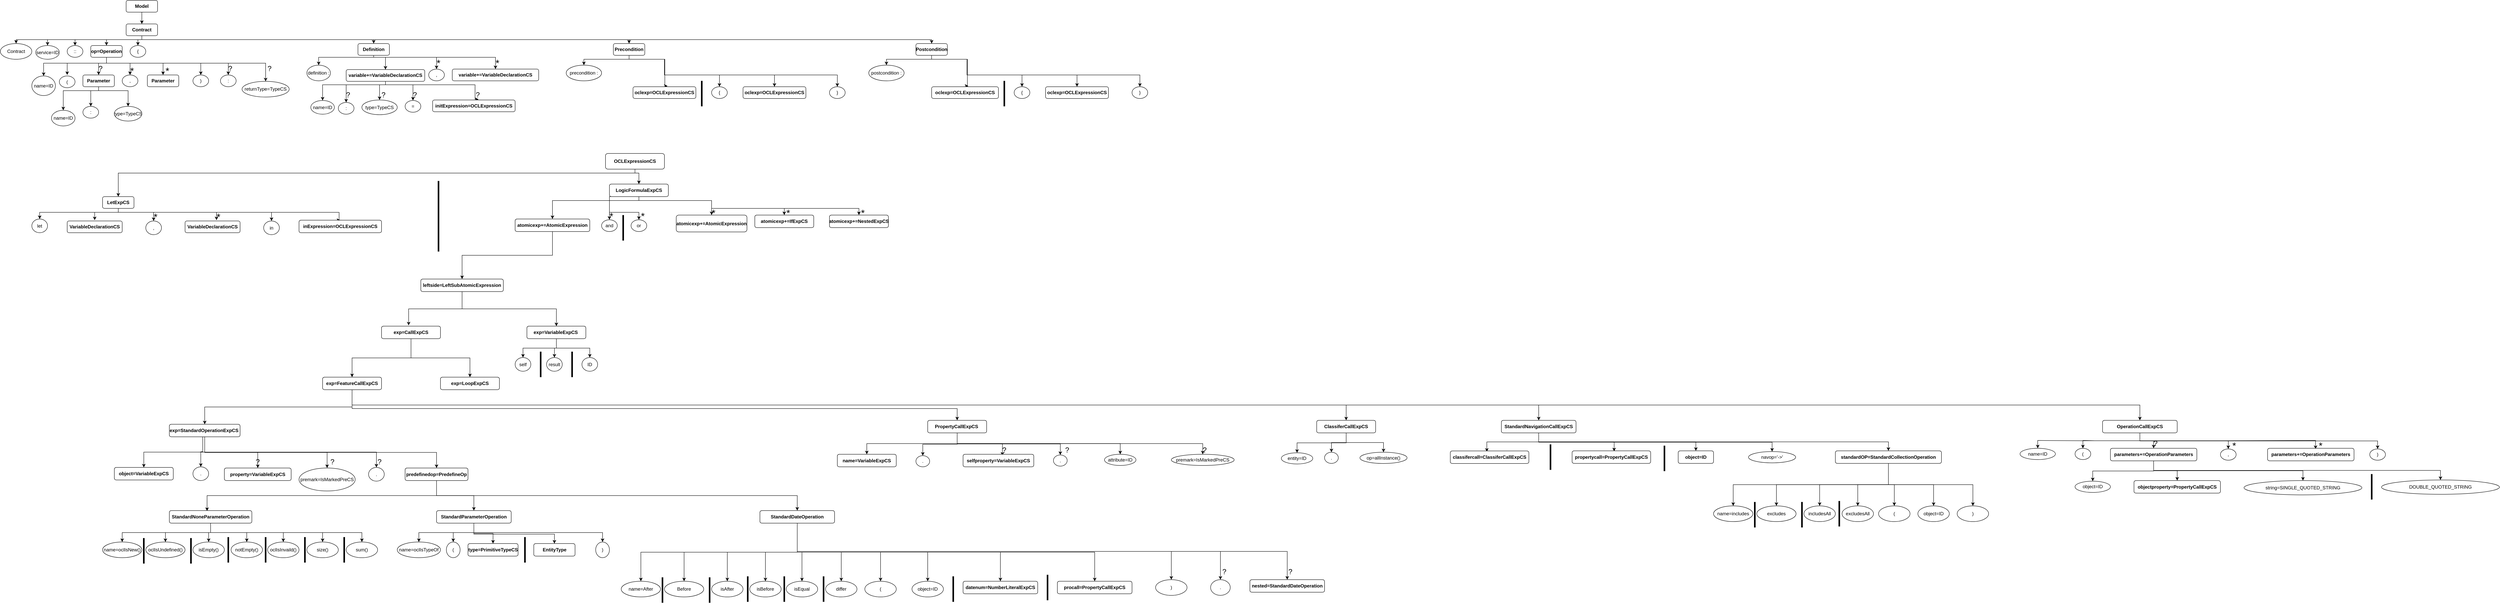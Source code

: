 <mxfile version="20.8.23" type="github">
  <diagram id="uUx2opgquFOD66Lc3Fi1" name="第 1 页">
    <mxGraphModel dx="4868" dy="2156" grid="1" gridSize="10" guides="1" tooltips="1" connect="1" arrows="1" fold="1" page="1" pageScale="1" pageWidth="827" pageHeight="1169" math="0" shadow="0">
      <root>
        <mxCell id="0" />
        <mxCell id="1" parent="0" />
        <mxCell id="FQ1eCsuaFFMa_9nz9Wrn-199" style="edgeStyle=orthogonalEdgeStyle;rounded=0;orthogonalLoop=1;jettySize=auto;html=1;exitX=0.5;exitY=1;exitDx=0;exitDy=0;entryX=0.5;entryY=0;entryDx=0;entryDy=0;" parent="1" source="FQ1eCsuaFFMa_9nz9Wrn-197" target="FQ1eCsuaFFMa_9nz9Wrn-198" edge="1">
          <mxGeometry relative="1" as="geometry" />
        </mxCell>
        <mxCell id="FQ1eCsuaFFMa_9nz9Wrn-197" value="&lt;b&gt;Model&lt;/b&gt;" style="rounded=1;whiteSpace=wrap;html=1;" parent="1" vertex="1">
          <mxGeometry x="360" y="10" width="80" height="30" as="geometry" />
        </mxCell>
        <mxCell id="FQ1eCsuaFFMa_9nz9Wrn-201" style="edgeStyle=orthogonalEdgeStyle;rounded=0;orthogonalLoop=1;jettySize=auto;html=1;exitX=0.5;exitY=1;exitDx=0;exitDy=0;entryX=0.5;entryY=0;entryDx=0;entryDy=0;" parent="1" source="FQ1eCsuaFFMa_9nz9Wrn-198" target="FQ1eCsuaFFMa_9nz9Wrn-200" edge="1">
          <mxGeometry relative="1" as="geometry">
            <Array as="points">
              <mxPoint x="400" y="110" />
              <mxPoint x="80" y="110" />
            </Array>
          </mxGeometry>
        </mxCell>
        <mxCell id="FQ1eCsuaFFMa_9nz9Wrn-206" style="edgeStyle=orthogonalEdgeStyle;rounded=0;orthogonalLoop=1;jettySize=auto;html=1;exitX=0.5;exitY=1;exitDx=0;exitDy=0;entryX=0.5;entryY=0;entryDx=0;entryDy=0;" parent="1" source="FQ1eCsuaFFMa_9nz9Wrn-198" target="FQ1eCsuaFFMa_9nz9Wrn-205" edge="1">
          <mxGeometry relative="1" as="geometry">
            <Array as="points">
              <mxPoint x="400" y="110" />
              <mxPoint x="230" y="110" />
            </Array>
          </mxGeometry>
        </mxCell>
        <mxCell id="FQ1eCsuaFFMa_9nz9Wrn-213" style="edgeStyle=orthogonalEdgeStyle;rounded=0;orthogonalLoop=1;jettySize=auto;html=1;exitX=0.5;exitY=1;exitDx=0;exitDy=0;entryX=0.5;entryY=0;entryDx=0;entryDy=0;" parent="1" source="FQ1eCsuaFFMa_9nz9Wrn-198" target="FQ1eCsuaFFMa_9nz9Wrn-207" edge="1">
          <mxGeometry relative="1" as="geometry">
            <Array as="points">
              <mxPoint x="400" y="110" />
              <mxPoint x="310" y="110" />
            </Array>
          </mxGeometry>
        </mxCell>
        <mxCell id="FQ1eCsuaFFMa_9nz9Wrn-215" style="edgeStyle=orthogonalEdgeStyle;rounded=0;orthogonalLoop=1;jettySize=auto;html=1;exitX=0.5;exitY=1;exitDx=0;exitDy=0;entryX=0.5;entryY=0;entryDx=0;entryDy=0;" parent="1" source="FQ1eCsuaFFMa_9nz9Wrn-198" target="FQ1eCsuaFFMa_9nz9Wrn-214" edge="1">
          <mxGeometry relative="1" as="geometry">
            <Array as="points">
              <mxPoint x="400" y="110" />
              <mxPoint x="390" y="110" />
            </Array>
          </mxGeometry>
        </mxCell>
        <mxCell id="FQ1eCsuaFFMa_9nz9Wrn-217" style="edgeStyle=orthogonalEdgeStyle;rounded=0;orthogonalLoop=1;jettySize=auto;html=1;exitX=0.5;exitY=1;exitDx=0;exitDy=0;entryX=0.5;entryY=0;entryDx=0;entryDy=0;" parent="1" source="FQ1eCsuaFFMa_9nz9Wrn-198" target="FQ1eCsuaFFMa_9nz9Wrn-216" edge="1">
          <mxGeometry relative="1" as="geometry">
            <Array as="points">
              <mxPoint x="400" y="110" />
              <mxPoint x="990" y="110" />
            </Array>
          </mxGeometry>
        </mxCell>
        <mxCell id="FQ1eCsuaFFMa_9nz9Wrn-221" style="edgeStyle=orthogonalEdgeStyle;rounded=0;orthogonalLoop=1;jettySize=auto;html=1;exitX=0.5;exitY=1;exitDx=0;exitDy=0;entryX=0.5;entryY=0;entryDx=0;entryDy=0;" parent="1" source="FQ1eCsuaFFMa_9nz9Wrn-198" target="FQ1eCsuaFFMa_9nz9Wrn-219" edge="1">
          <mxGeometry relative="1" as="geometry">
            <Array as="points">
              <mxPoint x="400" y="110" />
              <mxPoint x="160" y="110" />
            </Array>
          </mxGeometry>
        </mxCell>
        <mxCell id="FQ1eCsuaFFMa_9nz9Wrn-278" style="edgeStyle=orthogonalEdgeStyle;rounded=0;orthogonalLoop=1;jettySize=auto;html=1;exitX=0.5;exitY=1;exitDx=0;exitDy=0;entryX=0.5;entryY=0;entryDx=0;entryDy=0;fontSize=18;" parent="1" source="FQ1eCsuaFFMa_9nz9Wrn-198" target="FQ1eCsuaFFMa_9nz9Wrn-277" edge="1">
          <mxGeometry relative="1" as="geometry">
            <Array as="points">
              <mxPoint x="400" y="110" />
              <mxPoint x="1640" y="110" />
            </Array>
          </mxGeometry>
        </mxCell>
        <mxCell id="FQ1eCsuaFFMa_9nz9Wrn-306" style="edgeStyle=orthogonalEdgeStyle;rounded=0;orthogonalLoop=1;jettySize=auto;html=1;exitX=0.5;exitY=1;exitDx=0;exitDy=0;entryX=0.5;entryY=0;entryDx=0;entryDy=0;fontSize=18;" parent="1" source="FQ1eCsuaFFMa_9nz9Wrn-198" target="FQ1eCsuaFFMa_9nz9Wrn-299" edge="1">
          <mxGeometry relative="1" as="geometry">
            <Array as="points">
              <mxPoint x="400" y="110" />
              <mxPoint x="2410" y="110" />
            </Array>
          </mxGeometry>
        </mxCell>
        <mxCell id="FQ1eCsuaFFMa_9nz9Wrn-198" value="&lt;b&gt;Contract&lt;/b&gt;" style="rounded=1;whiteSpace=wrap;html=1;" parent="1" vertex="1">
          <mxGeometry x="360" y="70" width="80" height="30" as="geometry" />
        </mxCell>
        <mxCell id="FQ1eCsuaFFMa_9nz9Wrn-200" value="Contract" style="ellipse;whiteSpace=wrap;html=1;" parent="1" vertex="1">
          <mxGeometry x="40" y="120" width="80" height="40" as="geometry" />
        </mxCell>
        <mxCell id="FQ1eCsuaFFMa_9nz9Wrn-205" value="::" style="ellipse;whiteSpace=wrap;html=1;" parent="1" vertex="1">
          <mxGeometry x="210" y="125" width="40" height="30" as="geometry" />
        </mxCell>
        <mxCell id="FQ1eCsuaFFMa_9nz9Wrn-223" style="edgeStyle=orthogonalEdgeStyle;rounded=0;orthogonalLoop=1;jettySize=auto;html=1;exitX=0.5;exitY=1;exitDx=0;exitDy=0;entryX=0.5;entryY=0;entryDx=0;entryDy=0;" parent="1" source="FQ1eCsuaFFMa_9nz9Wrn-207" target="FQ1eCsuaFFMa_9nz9Wrn-222" edge="1">
          <mxGeometry relative="1" as="geometry">
            <Array as="points">
              <mxPoint x="310" y="170" />
              <mxPoint x="150" y="170" />
            </Array>
          </mxGeometry>
        </mxCell>
        <mxCell id="FQ1eCsuaFFMa_9nz9Wrn-250" style="edgeStyle=orthogonalEdgeStyle;rounded=0;orthogonalLoop=1;jettySize=auto;html=1;exitX=0.5;exitY=1;exitDx=0;exitDy=0;fontSize=18;" parent="1" source="FQ1eCsuaFFMa_9nz9Wrn-207" edge="1">
          <mxGeometry relative="1" as="geometry">
            <mxPoint x="210" y="200" as="targetPoint" />
            <Array as="points">
              <mxPoint x="310" y="170" />
              <mxPoint x="210" y="170" />
            </Array>
          </mxGeometry>
        </mxCell>
        <mxCell id="FQ1eCsuaFFMa_9nz9Wrn-253" style="edgeStyle=orthogonalEdgeStyle;rounded=0;orthogonalLoop=1;jettySize=auto;html=1;exitX=0.5;exitY=1;exitDx=0;exitDy=0;fontSize=18;" parent="1" source="FQ1eCsuaFFMa_9nz9Wrn-207" target="FQ1eCsuaFFMa_9nz9Wrn-252" edge="1">
          <mxGeometry relative="1" as="geometry">
            <Array as="points">
              <mxPoint x="310" y="170" />
              <mxPoint x="290" y="170" />
            </Array>
          </mxGeometry>
        </mxCell>
        <mxCell id="FQ1eCsuaFFMa_9nz9Wrn-259" style="edgeStyle=orthogonalEdgeStyle;rounded=0;orthogonalLoop=1;jettySize=auto;html=1;exitX=0.5;exitY=1;exitDx=0;exitDy=0;entryX=0.5;entryY=0;entryDx=0;entryDy=0;fontSize=18;" parent="1" source="FQ1eCsuaFFMa_9nz9Wrn-207" target="FQ1eCsuaFFMa_9nz9Wrn-257" edge="1">
          <mxGeometry relative="1" as="geometry">
            <Array as="points">
              <mxPoint x="310" y="170" />
              <mxPoint x="370" y="170" />
            </Array>
          </mxGeometry>
        </mxCell>
        <mxCell id="FQ1eCsuaFFMa_9nz9Wrn-260" style="edgeStyle=orthogonalEdgeStyle;rounded=0;orthogonalLoop=1;jettySize=auto;html=1;exitX=0.5;exitY=1;exitDx=0;exitDy=0;entryX=0.5;entryY=0;entryDx=0;entryDy=0;fontSize=18;" parent="1" source="FQ1eCsuaFFMa_9nz9Wrn-207" target="FQ1eCsuaFFMa_9nz9Wrn-258" edge="1">
          <mxGeometry relative="1" as="geometry">
            <Array as="points">
              <mxPoint x="310" y="170" />
              <mxPoint x="454" y="170" />
            </Array>
          </mxGeometry>
        </mxCell>
        <mxCell id="FQ1eCsuaFFMa_9nz9Wrn-264" style="edgeStyle=orthogonalEdgeStyle;rounded=0;orthogonalLoop=1;jettySize=auto;html=1;exitX=0.5;exitY=1;exitDx=0;exitDy=0;entryX=0.5;entryY=0;entryDx=0;entryDy=0;fontSize=18;" parent="1" source="FQ1eCsuaFFMa_9nz9Wrn-207" target="FQ1eCsuaFFMa_9nz9Wrn-263" edge="1">
          <mxGeometry relative="1" as="geometry">
            <Array as="points">
              <mxPoint x="310" y="170" />
              <mxPoint x="550" y="170" />
            </Array>
          </mxGeometry>
        </mxCell>
        <mxCell id="FQ1eCsuaFFMa_9nz9Wrn-267" style="edgeStyle=orthogonalEdgeStyle;rounded=0;orthogonalLoop=1;jettySize=auto;html=1;exitX=0.5;exitY=1;exitDx=0;exitDy=0;entryX=0.5;entryY=0;entryDx=0;entryDy=0;fontSize=18;" parent="1" source="FQ1eCsuaFFMa_9nz9Wrn-207" target="FQ1eCsuaFFMa_9nz9Wrn-265" edge="1">
          <mxGeometry relative="1" as="geometry">
            <Array as="points">
              <mxPoint x="310" y="170" />
              <mxPoint x="620" y="170" />
            </Array>
          </mxGeometry>
        </mxCell>
        <mxCell id="FQ1eCsuaFFMa_9nz9Wrn-268" style="edgeStyle=orthogonalEdgeStyle;rounded=0;orthogonalLoop=1;jettySize=auto;html=1;exitX=0.5;exitY=1;exitDx=0;exitDy=0;entryX=0.5;entryY=0;entryDx=0;entryDy=0;fontSize=18;" parent="1" source="FQ1eCsuaFFMa_9nz9Wrn-207" target="FQ1eCsuaFFMa_9nz9Wrn-266" edge="1">
          <mxGeometry relative="1" as="geometry">
            <Array as="points">
              <mxPoint x="310" y="170" />
              <mxPoint x="715" y="170" />
            </Array>
          </mxGeometry>
        </mxCell>
        <mxCell id="FQ1eCsuaFFMa_9nz9Wrn-207" value="&lt;b&gt;op=Operation&lt;/b&gt;" style="rounded=1;whiteSpace=wrap;html=1;" parent="1" vertex="1">
          <mxGeometry x="270" y="125" width="80" height="30" as="geometry" />
        </mxCell>
        <mxCell id="FQ1eCsuaFFMa_9nz9Wrn-214" value="{" style="ellipse;whiteSpace=wrap;html=1;" parent="1" vertex="1">
          <mxGeometry x="370" y="125" width="40" height="30" as="geometry" />
        </mxCell>
        <mxCell id="FQ1eCsuaFFMa_9nz9Wrn-225" style="edgeStyle=orthogonalEdgeStyle;rounded=0;orthogonalLoop=1;jettySize=auto;html=1;exitX=0.5;exitY=1;exitDx=0;exitDy=0;entryX=0.5;entryY=0;entryDx=0;entryDy=0;" parent="1" source="FQ1eCsuaFFMa_9nz9Wrn-216" target="FQ1eCsuaFFMa_9nz9Wrn-224" edge="1">
          <mxGeometry relative="1" as="geometry">
            <Array as="points">
              <mxPoint x="990" y="155" />
              <mxPoint x="850" y="155" />
            </Array>
          </mxGeometry>
        </mxCell>
        <mxCell id="FQ1eCsuaFFMa_9nz9Wrn-227" style="edgeStyle=orthogonalEdgeStyle;rounded=0;orthogonalLoop=1;jettySize=auto;html=1;exitX=0.5;exitY=1;exitDx=0;exitDy=0;entryX=0.5;entryY=0;entryDx=0;entryDy=0;" parent="1" source="FQ1eCsuaFFMa_9nz9Wrn-216" target="FQ1eCsuaFFMa_9nz9Wrn-226" edge="1">
          <mxGeometry relative="1" as="geometry">
            <Array as="points">
              <mxPoint x="990" y="155" />
              <mxPoint x="1020" y="155" />
            </Array>
          </mxGeometry>
        </mxCell>
        <mxCell id="FQ1eCsuaFFMa_9nz9Wrn-229" style="edgeStyle=orthogonalEdgeStyle;rounded=0;orthogonalLoop=1;jettySize=auto;html=1;exitX=0.5;exitY=1;exitDx=0;exitDy=0;entryX=0.5;entryY=0;entryDx=0;entryDy=0;" parent="1" source="FQ1eCsuaFFMa_9nz9Wrn-216" target="FQ1eCsuaFFMa_9nz9Wrn-228" edge="1">
          <mxGeometry relative="1" as="geometry">
            <Array as="points">
              <mxPoint x="990" y="155" />
              <mxPoint x="1150" y="155" />
            </Array>
          </mxGeometry>
        </mxCell>
        <mxCell id="FQ1eCsuaFFMa_9nz9Wrn-233" style="edgeStyle=orthogonalEdgeStyle;rounded=0;orthogonalLoop=1;jettySize=auto;html=1;exitX=0.5;exitY=1;exitDx=0;exitDy=0;entryX=0.5;entryY=0;entryDx=0;entryDy=0;fontSize=24;" parent="1" source="FQ1eCsuaFFMa_9nz9Wrn-216" target="FQ1eCsuaFFMa_9nz9Wrn-232" edge="1">
          <mxGeometry relative="1" as="geometry">
            <Array as="points">
              <mxPoint x="990" y="155" />
              <mxPoint x="1300" y="155" />
            </Array>
          </mxGeometry>
        </mxCell>
        <mxCell id="FQ1eCsuaFFMa_9nz9Wrn-216" value="&lt;b&gt;Definition&lt;/b&gt;" style="rounded=1;whiteSpace=wrap;html=1;" parent="1" vertex="1">
          <mxGeometry x="950" y="120" width="80" height="30" as="geometry" />
        </mxCell>
        <mxCell id="FQ1eCsuaFFMa_9nz9Wrn-219" value="service=ID" style="ellipse;whiteSpace=wrap;html=1;" parent="1" vertex="1">
          <mxGeometry x="130" y="125" width="60" height="35" as="geometry" />
        </mxCell>
        <mxCell id="FQ1eCsuaFFMa_9nz9Wrn-222" value="name=ID" style="ellipse;whiteSpace=wrap;html=1;" parent="1" vertex="1">
          <mxGeometry x="120" y="202.5" width="60" height="50" as="geometry" />
        </mxCell>
        <mxCell id="FQ1eCsuaFFMa_9nz9Wrn-224" value="definition :" style="ellipse;whiteSpace=wrap;html=1;" parent="1" vertex="1">
          <mxGeometry x="820" y="175" width="60" height="40" as="geometry" />
        </mxCell>
        <mxCell id="FQ1eCsuaFFMa_9nz9Wrn-236" style="edgeStyle=orthogonalEdgeStyle;rounded=0;orthogonalLoop=1;jettySize=auto;html=1;exitX=0.5;exitY=1;exitDx=0;exitDy=0;entryX=0.5;entryY=0;entryDx=0;entryDy=0;fontSize=24;" parent="1" source="FQ1eCsuaFFMa_9nz9Wrn-226" target="FQ1eCsuaFFMa_9nz9Wrn-235" edge="1">
          <mxGeometry relative="1" as="geometry">
            <Array as="points">
              <mxPoint x="1020" y="225" />
              <mxPoint x="860" y="225" />
            </Array>
          </mxGeometry>
        </mxCell>
        <mxCell id="FQ1eCsuaFFMa_9nz9Wrn-238" style="edgeStyle=orthogonalEdgeStyle;rounded=0;orthogonalLoop=1;jettySize=auto;html=1;exitX=0.5;exitY=1;exitDx=0;exitDy=0;entryX=0.5;entryY=0;entryDx=0;entryDy=0;fontSize=24;" parent="1" source="FQ1eCsuaFFMa_9nz9Wrn-226" target="FQ1eCsuaFFMa_9nz9Wrn-237" edge="1">
          <mxGeometry relative="1" as="geometry">
            <Array as="points">
              <mxPoint x="1020" y="225" />
              <mxPoint x="920" y="225" />
            </Array>
          </mxGeometry>
        </mxCell>
        <mxCell id="FQ1eCsuaFFMa_9nz9Wrn-240" style="edgeStyle=orthogonalEdgeStyle;rounded=0;orthogonalLoop=1;jettySize=auto;html=1;exitX=0.5;exitY=1;exitDx=0;exitDy=0;entryX=0.5;entryY=0;entryDx=0;entryDy=0;fontSize=24;" parent="1" source="FQ1eCsuaFFMa_9nz9Wrn-226" target="FQ1eCsuaFFMa_9nz9Wrn-239" edge="1">
          <mxGeometry relative="1" as="geometry">
            <Array as="points">
              <mxPoint x="1020" y="225" />
              <mxPoint x="1005" y="225" />
            </Array>
          </mxGeometry>
        </mxCell>
        <mxCell id="FQ1eCsuaFFMa_9nz9Wrn-244" style="edgeStyle=orthogonalEdgeStyle;rounded=0;orthogonalLoop=1;jettySize=auto;html=1;exitX=0.5;exitY=1;exitDx=0;exitDy=0;entryX=0.5;entryY=0;entryDx=0;entryDy=0;fontSize=18;" parent="1" source="FQ1eCsuaFFMa_9nz9Wrn-226" target="FQ1eCsuaFFMa_9nz9Wrn-243" edge="1">
          <mxGeometry relative="1" as="geometry">
            <Array as="points">
              <mxPoint x="1020" y="225" />
              <mxPoint x="1090" y="225" />
            </Array>
          </mxGeometry>
        </mxCell>
        <mxCell id="FQ1eCsuaFFMa_9nz9Wrn-247" style="edgeStyle=orthogonalEdgeStyle;rounded=0;orthogonalLoop=1;jettySize=auto;html=1;exitX=0.5;exitY=1;exitDx=0;exitDy=0;entryX=0.557;entryY=-0.058;entryDx=0;entryDy=0;entryPerimeter=0;fontSize=18;" parent="1" source="FQ1eCsuaFFMa_9nz9Wrn-226" target="FQ1eCsuaFFMa_9nz9Wrn-246" edge="1">
          <mxGeometry relative="1" as="geometry">
            <Array as="points">
              <mxPoint x="1020" y="225" />
              <mxPoint x="1248" y="225" />
            </Array>
          </mxGeometry>
        </mxCell>
        <mxCell id="FQ1eCsuaFFMa_9nz9Wrn-226" value="&lt;b&gt;variable+=VariableDeclarationCS&lt;/b&gt;" style="rounded=1;whiteSpace=wrap;html=1;" parent="1" vertex="1">
          <mxGeometry x="920" y="186.25" width="200" height="30" as="geometry" />
        </mxCell>
        <mxCell id="FQ1eCsuaFFMa_9nz9Wrn-228" value="," style="ellipse;whiteSpace=wrap;html=1;" parent="1" vertex="1">
          <mxGeometry x="1130" y="185" width="40" height="30" as="geometry" />
        </mxCell>
        <mxCell id="FQ1eCsuaFFMa_9nz9Wrn-231" value="&lt;font style=&quot;font-size: 24px;&quot;&gt;*&lt;/font&gt;" style="text;strokeColor=none;align=center;fillColor=none;html=1;verticalAlign=middle;whiteSpace=wrap;rounded=0;" parent="1" vertex="1">
          <mxGeometry x="1140" y="165" width="30" height="10" as="geometry" />
        </mxCell>
        <mxCell id="FQ1eCsuaFFMa_9nz9Wrn-232" value="&lt;b style=&quot;border-color: var(--border-color);&quot;&gt;variable+=VariableDeclarationCS&lt;/b&gt;" style="rounded=1;whiteSpace=wrap;html=1;" parent="1" vertex="1">
          <mxGeometry x="1190" y="185" width="220" height="30" as="geometry" />
        </mxCell>
        <mxCell id="FQ1eCsuaFFMa_9nz9Wrn-234" value="&lt;font style=&quot;font-size: 24px;&quot;&gt;*&lt;/font&gt;" style="text;strokeColor=none;align=center;fillColor=none;html=1;verticalAlign=middle;whiteSpace=wrap;rounded=0;" parent="1" vertex="1">
          <mxGeometry x="1290" y="165" width="30" height="10" as="geometry" />
        </mxCell>
        <mxCell id="FQ1eCsuaFFMa_9nz9Wrn-235" value="name=ID" style="ellipse;whiteSpace=wrap;html=1;" parent="1" vertex="1">
          <mxGeometry x="830" y="265" width="60" height="35" as="geometry" />
        </mxCell>
        <mxCell id="FQ1eCsuaFFMa_9nz9Wrn-237" value=":" style="ellipse;whiteSpace=wrap;html=1;" parent="1" vertex="1">
          <mxGeometry x="900" y="270" width="40" height="30" as="geometry" />
        </mxCell>
        <mxCell id="FQ1eCsuaFFMa_9nz9Wrn-239" value="type=TypeCS" style="ellipse;whiteSpace=wrap;html=1;" parent="1" vertex="1">
          <mxGeometry x="960" y="263.75" width="90" height="37.5" as="geometry" />
        </mxCell>
        <mxCell id="FQ1eCsuaFFMa_9nz9Wrn-241" value="&lt;font style=&quot;font-size: 18px;&quot;&gt;?&lt;/font&gt;" style="text;strokeColor=none;align=center;fillColor=none;html=1;verticalAlign=middle;whiteSpace=wrap;rounded=0;" parent="1" vertex="1">
          <mxGeometry x="910" y="245" width="30" height="11.25" as="geometry" />
        </mxCell>
        <mxCell id="FQ1eCsuaFFMa_9nz9Wrn-242" value="&lt;font style=&quot;font-size: 18px;&quot;&gt;?&lt;/font&gt;" style="text;strokeColor=none;align=center;fillColor=none;html=1;verticalAlign=middle;whiteSpace=wrap;rounded=0;" parent="1" vertex="1">
          <mxGeometry x="1000" y="245" width="30" height="11.25" as="geometry" />
        </mxCell>
        <mxCell id="FQ1eCsuaFFMa_9nz9Wrn-243" value="=" style="ellipse;whiteSpace=wrap;html=1;" parent="1" vertex="1">
          <mxGeometry x="1070" y="265" width="40" height="30" as="geometry" />
        </mxCell>
        <mxCell id="FQ1eCsuaFFMa_9nz9Wrn-245" value="&lt;font style=&quot;font-size: 18px;&quot;&gt;?&lt;/font&gt;" style="text;strokeColor=none;align=center;fillColor=none;html=1;verticalAlign=middle;whiteSpace=wrap;rounded=0;" parent="1" vertex="1">
          <mxGeometry x="1080" y="245" width="30" height="11.25" as="geometry" />
        </mxCell>
        <mxCell id="FQ1eCsuaFFMa_9nz9Wrn-246" value="&lt;b&gt;initExpression=OCLExpressionCS&lt;/b&gt;" style="rounded=1;whiteSpace=wrap;html=1;" parent="1" vertex="1">
          <mxGeometry x="1140" y="263.75" width="210" height="30" as="geometry" />
        </mxCell>
        <mxCell id="FQ1eCsuaFFMa_9nz9Wrn-248" value="&lt;font style=&quot;font-size: 18px;&quot;&gt;?&lt;/font&gt;" style="text;strokeColor=none;align=center;fillColor=none;html=1;verticalAlign=middle;whiteSpace=wrap;rounded=0;" parent="1" vertex="1">
          <mxGeometry x="1240" y="245" width="30" height="11.25" as="geometry" />
        </mxCell>
        <mxCell id="FQ1eCsuaFFMa_9nz9Wrn-249" value="(" style="ellipse;whiteSpace=wrap;html=1;" parent="1" vertex="1">
          <mxGeometry x="190" y="202.5" width="40" height="30" as="geometry" />
        </mxCell>
        <mxCell id="FQ1eCsuaFFMa_9nz9Wrn-274" style="edgeStyle=orthogonalEdgeStyle;rounded=0;orthogonalLoop=1;jettySize=auto;html=1;exitX=0.5;exitY=1;exitDx=0;exitDy=0;entryX=0.5;entryY=0;entryDx=0;entryDy=0;fontSize=18;" parent="1" source="FQ1eCsuaFFMa_9nz9Wrn-252" target="FQ1eCsuaFFMa_9nz9Wrn-271" edge="1">
          <mxGeometry relative="1" as="geometry">
            <Array as="points">
              <mxPoint x="290" y="240" />
              <mxPoint x="200" y="240" />
            </Array>
          </mxGeometry>
        </mxCell>
        <mxCell id="FQ1eCsuaFFMa_9nz9Wrn-275" style="edgeStyle=orthogonalEdgeStyle;rounded=0;orthogonalLoop=1;jettySize=auto;html=1;exitX=0.5;exitY=1;exitDx=0;exitDy=0;entryX=0.5;entryY=0;entryDx=0;entryDy=0;fontSize=18;" parent="1" source="FQ1eCsuaFFMa_9nz9Wrn-252" target="FQ1eCsuaFFMa_9nz9Wrn-272" edge="1">
          <mxGeometry relative="1" as="geometry">
            <Array as="points">
              <mxPoint x="290" y="240" />
              <mxPoint x="270" y="240" />
            </Array>
          </mxGeometry>
        </mxCell>
        <mxCell id="FQ1eCsuaFFMa_9nz9Wrn-276" style="edgeStyle=orthogonalEdgeStyle;rounded=0;orthogonalLoop=1;jettySize=auto;html=1;exitX=0.5;exitY=1;exitDx=0;exitDy=0;entryX=0.5;entryY=0;entryDx=0;entryDy=0;fontSize=18;" parent="1" source="FQ1eCsuaFFMa_9nz9Wrn-252" target="FQ1eCsuaFFMa_9nz9Wrn-273" edge="1">
          <mxGeometry relative="1" as="geometry">
            <Array as="points">
              <mxPoint x="290" y="240" />
              <mxPoint x="365" y="240" />
            </Array>
          </mxGeometry>
        </mxCell>
        <mxCell id="FQ1eCsuaFFMa_9nz9Wrn-252" value="&lt;b&gt;Parameter&lt;/b&gt;" style="rounded=1;whiteSpace=wrap;html=1;" parent="1" vertex="1">
          <mxGeometry x="250" y="200" width="80" height="30" as="geometry" />
        </mxCell>
        <mxCell id="FQ1eCsuaFFMa_9nz9Wrn-254" value="&lt;font style=&quot;font-size: 18px;&quot;&gt;?&lt;/font&gt;" style="text;strokeColor=none;align=center;fillColor=none;html=1;verticalAlign=middle;whiteSpace=wrap;rounded=0;" parent="1" vertex="1">
          <mxGeometry x="280" y="178.75" width="30" height="11.25" as="geometry" />
        </mxCell>
        <mxCell id="FQ1eCsuaFFMa_9nz9Wrn-257" value="," style="ellipse;whiteSpace=wrap;html=1;" parent="1" vertex="1">
          <mxGeometry x="350" y="200" width="40" height="30" as="geometry" />
        </mxCell>
        <mxCell id="FQ1eCsuaFFMa_9nz9Wrn-258" value="&lt;b&gt;Parameter&lt;/b&gt;" style="rounded=1;whiteSpace=wrap;html=1;" parent="1" vertex="1">
          <mxGeometry x="414" y="200" width="80" height="30" as="geometry" />
        </mxCell>
        <mxCell id="FQ1eCsuaFFMa_9nz9Wrn-261" value="&lt;font style=&quot;font-size: 24px;&quot;&gt;*&lt;/font&gt;" style="text;strokeColor=none;align=center;fillColor=none;html=1;verticalAlign=middle;whiteSpace=wrap;rounded=0;" parent="1" vertex="1">
          <mxGeometry x="360" y="185" width="30" height="10" as="geometry" />
        </mxCell>
        <mxCell id="FQ1eCsuaFFMa_9nz9Wrn-262" value="&lt;font style=&quot;font-size: 24px;&quot;&gt;*&lt;/font&gt;" style="text;strokeColor=none;align=center;fillColor=none;html=1;verticalAlign=middle;whiteSpace=wrap;rounded=0;" parent="1" vertex="1">
          <mxGeometry x="450" y="185" width="30" height="10" as="geometry" />
        </mxCell>
        <mxCell id="FQ1eCsuaFFMa_9nz9Wrn-263" value=")" style="ellipse;whiteSpace=wrap;html=1;" parent="1" vertex="1">
          <mxGeometry x="530" y="200" width="40" height="30" as="geometry" />
        </mxCell>
        <mxCell id="FQ1eCsuaFFMa_9nz9Wrn-265" value=":" style="ellipse;whiteSpace=wrap;html=1;" parent="1" vertex="1">
          <mxGeometry x="600" y="200" width="40" height="30" as="geometry" />
        </mxCell>
        <mxCell id="FQ1eCsuaFFMa_9nz9Wrn-266" value="returnType=TypeCS" style="ellipse;whiteSpace=wrap;html=1;" parent="1" vertex="1">
          <mxGeometry x="655" y="216.25" width="120" height="40" as="geometry" />
        </mxCell>
        <mxCell id="FQ1eCsuaFFMa_9nz9Wrn-269" value="&lt;font style=&quot;font-size: 18px;&quot;&gt;?&lt;/font&gt;" style="text;strokeColor=none;align=center;fillColor=none;html=1;verticalAlign=middle;whiteSpace=wrap;rounded=0;" parent="1" vertex="1">
          <mxGeometry x="610" y="178.75" width="30" height="11.25" as="geometry" />
        </mxCell>
        <mxCell id="FQ1eCsuaFFMa_9nz9Wrn-270" value="&lt;font style=&quot;font-size: 18px;&quot;&gt;?&lt;/font&gt;" style="text;strokeColor=none;align=center;fillColor=none;html=1;verticalAlign=middle;whiteSpace=wrap;rounded=0;" parent="1" vertex="1">
          <mxGeometry x="710" y="178.75" width="30" height="11.25" as="geometry" />
        </mxCell>
        <mxCell id="FQ1eCsuaFFMa_9nz9Wrn-271" value="name=ID" style="ellipse;whiteSpace=wrap;html=1;" parent="1" vertex="1">
          <mxGeometry x="170" y="290" width="60" height="40" as="geometry" />
        </mxCell>
        <mxCell id="FQ1eCsuaFFMa_9nz9Wrn-272" value=":" style="ellipse;whiteSpace=wrap;html=1;" parent="1" vertex="1">
          <mxGeometry x="250" y="280" width="40" height="30" as="geometry" />
        </mxCell>
        <mxCell id="FQ1eCsuaFFMa_9nz9Wrn-273" value="type=TypeCS" style="ellipse;whiteSpace=wrap;html=1;" parent="1" vertex="1">
          <mxGeometry x="330" y="280" width="70" height="37.5" as="geometry" />
        </mxCell>
        <mxCell id="FQ1eCsuaFFMa_9nz9Wrn-281" style="edgeStyle=orthogonalEdgeStyle;rounded=0;orthogonalLoop=1;jettySize=auto;html=1;exitX=0.5;exitY=1;exitDx=0;exitDy=0;entryX=0.5;entryY=0;entryDx=0;entryDy=0;fontSize=18;" parent="1" source="FQ1eCsuaFFMa_9nz9Wrn-277" target="FQ1eCsuaFFMa_9nz9Wrn-279" edge="1">
          <mxGeometry relative="1" as="geometry">
            <Array as="points">
              <mxPoint x="1640" y="160" />
              <mxPoint x="1525" y="160" />
            </Array>
          </mxGeometry>
        </mxCell>
        <mxCell id="FQ1eCsuaFFMa_9nz9Wrn-284" style="edgeStyle=orthogonalEdgeStyle;rounded=0;orthogonalLoop=1;jettySize=auto;html=1;exitX=0.5;exitY=1;exitDx=0;exitDy=0;entryX=0.55;entryY=-0.067;entryDx=0;entryDy=0;entryPerimeter=0;fontSize=18;" parent="1" source="FQ1eCsuaFFMa_9nz9Wrn-277" target="FQ1eCsuaFFMa_9nz9Wrn-283" edge="1">
          <mxGeometry relative="1" as="geometry">
            <Array as="points">
              <mxPoint x="1640" y="160" />
              <mxPoint x="1731" y="160" />
            </Array>
          </mxGeometry>
        </mxCell>
        <mxCell id="FQ1eCsuaFFMa_9nz9Wrn-289" style="edgeStyle=orthogonalEdgeStyle;rounded=0;orthogonalLoop=1;jettySize=auto;html=1;exitX=0.5;exitY=1;exitDx=0;exitDy=0;entryX=0.5;entryY=0;entryDx=0;entryDy=0;fontSize=18;" parent="1" source="FQ1eCsuaFFMa_9nz9Wrn-277" target="FQ1eCsuaFFMa_9nz9Wrn-286" edge="1">
          <mxGeometry relative="1" as="geometry">
            <Array as="points">
              <mxPoint x="1640" y="160" />
              <mxPoint x="1730" y="160" />
              <mxPoint x="1730" y="200" />
              <mxPoint x="1870" y="200" />
            </Array>
          </mxGeometry>
        </mxCell>
        <mxCell id="FQ1eCsuaFFMa_9nz9Wrn-292" style="edgeStyle=orthogonalEdgeStyle;rounded=0;orthogonalLoop=1;jettySize=auto;html=1;exitX=0.5;exitY=1;exitDx=0;exitDy=0;entryX=0.5;entryY=0;entryDx=0;entryDy=0;fontSize=18;" parent="1" source="FQ1eCsuaFFMa_9nz9Wrn-277" target="FQ1eCsuaFFMa_9nz9Wrn-291" edge="1">
          <mxGeometry relative="1" as="geometry">
            <Array as="points">
              <mxPoint x="1640" y="160" />
              <mxPoint x="1730" y="160" />
              <mxPoint x="1730" y="200" />
              <mxPoint x="2010" y="200" />
            </Array>
          </mxGeometry>
        </mxCell>
        <mxCell id="FQ1eCsuaFFMa_9nz9Wrn-293" style="edgeStyle=orthogonalEdgeStyle;rounded=0;orthogonalLoop=1;jettySize=auto;html=1;exitX=0.5;exitY=1;exitDx=0;exitDy=0;entryX=0.5;entryY=0;entryDx=0;entryDy=0;fontSize=18;" parent="1" source="FQ1eCsuaFFMa_9nz9Wrn-277" target="FQ1eCsuaFFMa_9nz9Wrn-287" edge="1">
          <mxGeometry relative="1" as="geometry">
            <Array as="points">
              <mxPoint x="1640" y="160" />
              <mxPoint x="1730" y="160" />
              <mxPoint x="1730" y="200" />
              <mxPoint x="2170" y="200" />
            </Array>
          </mxGeometry>
        </mxCell>
        <mxCell id="FQ1eCsuaFFMa_9nz9Wrn-277" value="&lt;b&gt;Precondition&lt;/b&gt;" style="rounded=1;whiteSpace=wrap;html=1;" parent="1" vertex="1">
          <mxGeometry x="1600" y="120" width="80" height="30" as="geometry" />
        </mxCell>
        <mxCell id="FQ1eCsuaFFMa_9nz9Wrn-279" value="precondition :" style="ellipse;whiteSpace=wrap;html=1;" parent="1" vertex="1">
          <mxGeometry x="1480" y="175" width="90" height="40" as="geometry" />
        </mxCell>
        <mxCell id="FQ1eCsuaFFMa_9nz9Wrn-283" value="&lt;b&gt;oclexp=OCLExpressionCS&lt;/b&gt;" style="rounded=1;whiteSpace=wrap;html=1;" parent="1" vertex="1">
          <mxGeometry x="1650" y="230" width="160" height="30" as="geometry" />
        </mxCell>
        <mxCell id="FQ1eCsuaFFMa_9nz9Wrn-286" value="{" style="ellipse;whiteSpace=wrap;html=1;" parent="1" vertex="1">
          <mxGeometry x="1850" y="230" width="40" height="30" as="geometry" />
        </mxCell>
        <mxCell id="FQ1eCsuaFFMa_9nz9Wrn-287" value="}" style="ellipse;whiteSpace=wrap;html=1;" parent="1" vertex="1">
          <mxGeometry x="2150" y="230" width="40" height="30" as="geometry" />
        </mxCell>
        <mxCell id="FQ1eCsuaFFMa_9nz9Wrn-290" value="" style="line;strokeWidth=4;direction=south;html=1;perimeter=backbonePerimeter;points=[];outlineConnect=0;fontSize=18;" parent="1" vertex="1">
          <mxGeometry x="1820" y="215" width="10" height="65" as="geometry" />
        </mxCell>
        <mxCell id="FQ1eCsuaFFMa_9nz9Wrn-291" value="&lt;b&gt;oclexp=OCLExpressionCS&lt;/b&gt;" style="rounded=1;whiteSpace=wrap;html=1;" parent="1" vertex="1">
          <mxGeometry x="1930" y="230" width="160" height="30" as="geometry" />
        </mxCell>
        <mxCell id="FQ1eCsuaFFMa_9nz9Wrn-294" style="edgeStyle=orthogonalEdgeStyle;rounded=0;orthogonalLoop=1;jettySize=auto;html=1;exitX=0.5;exitY=1;exitDx=0;exitDy=0;entryX=0.5;entryY=0;entryDx=0;entryDy=0;fontSize=18;" parent="1" source="FQ1eCsuaFFMa_9nz9Wrn-299" target="FQ1eCsuaFFMa_9nz9Wrn-300" edge="1">
          <mxGeometry relative="1" as="geometry">
            <Array as="points">
              <mxPoint x="2410" y="160" />
              <mxPoint x="2295" y="160" />
            </Array>
          </mxGeometry>
        </mxCell>
        <mxCell id="FQ1eCsuaFFMa_9nz9Wrn-295" style="edgeStyle=orthogonalEdgeStyle;rounded=0;orthogonalLoop=1;jettySize=auto;html=1;exitX=0.5;exitY=1;exitDx=0;exitDy=0;entryX=0.55;entryY=-0.067;entryDx=0;entryDy=0;entryPerimeter=0;fontSize=18;" parent="1" source="FQ1eCsuaFFMa_9nz9Wrn-299" target="FQ1eCsuaFFMa_9nz9Wrn-301" edge="1">
          <mxGeometry relative="1" as="geometry">
            <Array as="points">
              <mxPoint x="2410" y="160" />
              <mxPoint x="2501" y="160" />
            </Array>
          </mxGeometry>
        </mxCell>
        <mxCell id="FQ1eCsuaFFMa_9nz9Wrn-296" style="edgeStyle=orthogonalEdgeStyle;rounded=0;orthogonalLoop=1;jettySize=auto;html=1;exitX=0.5;exitY=1;exitDx=0;exitDy=0;entryX=0.5;entryY=0;entryDx=0;entryDy=0;fontSize=18;" parent="1" source="FQ1eCsuaFFMa_9nz9Wrn-299" target="FQ1eCsuaFFMa_9nz9Wrn-302" edge="1">
          <mxGeometry relative="1" as="geometry">
            <Array as="points">
              <mxPoint x="2410" y="160" />
              <mxPoint x="2500" y="160" />
              <mxPoint x="2500" y="200" />
              <mxPoint x="2640" y="200" />
            </Array>
          </mxGeometry>
        </mxCell>
        <mxCell id="FQ1eCsuaFFMa_9nz9Wrn-297" style="edgeStyle=orthogonalEdgeStyle;rounded=0;orthogonalLoop=1;jettySize=auto;html=1;exitX=0.5;exitY=1;exitDx=0;exitDy=0;entryX=0.5;entryY=0;entryDx=0;entryDy=0;fontSize=18;" parent="1" source="FQ1eCsuaFFMa_9nz9Wrn-299" target="FQ1eCsuaFFMa_9nz9Wrn-305" edge="1">
          <mxGeometry relative="1" as="geometry">
            <Array as="points">
              <mxPoint x="2410" y="160" />
              <mxPoint x="2500" y="160" />
              <mxPoint x="2500" y="200" />
              <mxPoint x="2780" y="200" />
            </Array>
          </mxGeometry>
        </mxCell>
        <mxCell id="FQ1eCsuaFFMa_9nz9Wrn-298" style="edgeStyle=orthogonalEdgeStyle;rounded=0;orthogonalLoop=1;jettySize=auto;html=1;exitX=0.5;exitY=1;exitDx=0;exitDy=0;entryX=0.5;entryY=0;entryDx=0;entryDy=0;fontSize=18;" parent="1" source="FQ1eCsuaFFMa_9nz9Wrn-299" target="FQ1eCsuaFFMa_9nz9Wrn-303" edge="1">
          <mxGeometry relative="1" as="geometry">
            <Array as="points">
              <mxPoint x="2410" y="160" />
              <mxPoint x="2500" y="160" />
              <mxPoint x="2500" y="200" />
              <mxPoint x="2940" y="200" />
            </Array>
          </mxGeometry>
        </mxCell>
        <mxCell id="FQ1eCsuaFFMa_9nz9Wrn-299" value="&lt;b&gt;Postcondition&lt;/b&gt;" style="rounded=1;whiteSpace=wrap;html=1;" parent="1" vertex="1">
          <mxGeometry x="2370" y="120" width="80" height="30" as="geometry" />
        </mxCell>
        <mxCell id="FQ1eCsuaFFMa_9nz9Wrn-300" value="postcondition :" style="ellipse;whiteSpace=wrap;html=1;" parent="1" vertex="1">
          <mxGeometry x="2250" y="175" width="90" height="40" as="geometry" />
        </mxCell>
        <mxCell id="FQ1eCsuaFFMa_9nz9Wrn-301" value="&lt;b&gt;oclexp=OCLExpressionCS&lt;/b&gt;" style="rounded=1;whiteSpace=wrap;html=1;" parent="1" vertex="1">
          <mxGeometry x="2410" y="230" width="170" height="30" as="geometry" />
        </mxCell>
        <mxCell id="FQ1eCsuaFFMa_9nz9Wrn-302" value="{" style="ellipse;whiteSpace=wrap;html=1;" parent="1" vertex="1">
          <mxGeometry x="2620" y="230" width="40" height="30" as="geometry" />
        </mxCell>
        <mxCell id="FQ1eCsuaFFMa_9nz9Wrn-303" value="}" style="ellipse;whiteSpace=wrap;html=1;" parent="1" vertex="1">
          <mxGeometry x="2920" y="230" width="40" height="30" as="geometry" />
        </mxCell>
        <mxCell id="FQ1eCsuaFFMa_9nz9Wrn-304" value="" style="line;strokeWidth=4;direction=south;html=1;perimeter=backbonePerimeter;points=[];outlineConnect=0;fontSize=18;" parent="1" vertex="1">
          <mxGeometry x="2590" y="215" width="10" height="65" as="geometry" />
        </mxCell>
        <mxCell id="FQ1eCsuaFFMa_9nz9Wrn-305" value="&lt;b&gt;oclexp=OCLExpressionCS&lt;/b&gt;" style="rounded=1;whiteSpace=wrap;html=1;" parent="1" vertex="1">
          <mxGeometry x="2700" y="230" width="160" height="30" as="geometry" />
        </mxCell>
        <mxCell id="FQ1eCsuaFFMa_9nz9Wrn-311" style="edgeStyle=orthogonalEdgeStyle;rounded=0;orthogonalLoop=1;jettySize=auto;html=1;exitX=0.5;exitY=1;exitDx=0;exitDy=0;entryX=0.5;entryY=0;entryDx=0;entryDy=0;fontSize=18;" parent="1" source="FQ1eCsuaFFMa_9nz9Wrn-307" target="FQ1eCsuaFFMa_9nz9Wrn-309" edge="1">
          <mxGeometry relative="1" as="geometry">
            <Array as="points">
              <mxPoint x="1655" y="450" />
              <mxPoint x="340" y="450" />
            </Array>
          </mxGeometry>
        </mxCell>
        <mxCell id="FQ1eCsuaFFMa_9nz9Wrn-336" style="edgeStyle=orthogonalEdgeStyle;rounded=0;orthogonalLoop=1;jettySize=auto;html=1;exitX=0.5;exitY=1;exitDx=0;exitDy=0;entryX=0.5;entryY=0;entryDx=0;entryDy=0;fontSize=18;" parent="1" source="FQ1eCsuaFFMa_9nz9Wrn-307" target="FQ1eCsuaFFMa_9nz9Wrn-332" edge="1">
          <mxGeometry relative="1" as="geometry">
            <Array as="points">
              <mxPoint x="1655" y="450" />
              <mxPoint x="1665" y="450" />
            </Array>
          </mxGeometry>
        </mxCell>
        <mxCell id="FQ1eCsuaFFMa_9nz9Wrn-307" value="&lt;b&gt;OCLExpressionCS&lt;/b&gt;" style="rounded=1;whiteSpace=wrap;html=1;" parent="1" vertex="1">
          <mxGeometry x="1580" y="400" width="150" height="40" as="geometry" />
        </mxCell>
        <mxCell id="FQ1eCsuaFFMa_9nz9Wrn-313" style="edgeStyle=orthogonalEdgeStyle;rounded=0;orthogonalLoop=1;jettySize=auto;html=1;exitX=0.5;exitY=1;exitDx=0;exitDy=0;entryX=0.5;entryY=0;entryDx=0;entryDy=0;fontSize=18;" parent="1" source="FQ1eCsuaFFMa_9nz9Wrn-309" target="FQ1eCsuaFFMa_9nz9Wrn-312" edge="1">
          <mxGeometry relative="1" as="geometry">
            <Array as="points">
              <mxPoint x="340" y="550" />
              <mxPoint x="140" y="550" />
            </Array>
          </mxGeometry>
        </mxCell>
        <mxCell id="FQ1eCsuaFFMa_9nz9Wrn-315" style="edgeStyle=orthogonalEdgeStyle;rounded=0;orthogonalLoop=1;jettySize=auto;html=1;exitX=0.5;exitY=1;exitDx=0;exitDy=0;fontSize=18;" parent="1" source="FQ1eCsuaFFMa_9nz9Wrn-309" edge="1">
          <mxGeometry relative="1" as="geometry">
            <mxPoint x="280" y="570" as="targetPoint" />
            <Array as="points">
              <mxPoint x="340" y="550" />
              <mxPoint x="280" y="550" />
            </Array>
          </mxGeometry>
        </mxCell>
        <mxCell id="FQ1eCsuaFFMa_9nz9Wrn-317" style="edgeStyle=orthogonalEdgeStyle;rounded=0;orthogonalLoop=1;jettySize=auto;html=1;exitX=0.5;exitY=1;exitDx=0;exitDy=0;entryX=0.5;entryY=0;entryDx=0;entryDy=0;fontSize=18;" parent="1" source="FQ1eCsuaFFMa_9nz9Wrn-309" target="FQ1eCsuaFFMa_9nz9Wrn-316" edge="1">
          <mxGeometry relative="1" as="geometry">
            <Array as="points">
              <mxPoint x="340" y="550" />
              <mxPoint x="430" y="550" />
            </Array>
          </mxGeometry>
        </mxCell>
        <mxCell id="FQ1eCsuaFFMa_9nz9Wrn-319" style="edgeStyle=orthogonalEdgeStyle;rounded=0;orthogonalLoop=1;jettySize=auto;html=1;exitX=0.5;exitY=1;exitDx=0;exitDy=0;fontSize=18;" parent="1" source="FQ1eCsuaFFMa_9nz9Wrn-309" edge="1">
          <mxGeometry relative="1" as="geometry">
            <mxPoint x="590" y="570" as="targetPoint" />
            <Array as="points">
              <mxPoint x="340" y="550" />
              <mxPoint x="590" y="550" />
            </Array>
          </mxGeometry>
        </mxCell>
        <mxCell id="FQ1eCsuaFFMa_9nz9Wrn-329" style="edgeStyle=orthogonalEdgeStyle;rounded=0;orthogonalLoop=1;jettySize=auto;html=1;exitX=0.5;exitY=1;exitDx=0;exitDy=0;entryX=0.5;entryY=0;entryDx=0;entryDy=0;fontSize=18;" parent="1" source="FQ1eCsuaFFMa_9nz9Wrn-309" target="FQ1eCsuaFFMa_9nz9Wrn-328" edge="1">
          <mxGeometry relative="1" as="geometry">
            <Array as="points">
              <mxPoint x="340" y="550" />
              <mxPoint x="730" y="550" />
            </Array>
          </mxGeometry>
        </mxCell>
        <mxCell id="FQ1eCsuaFFMa_9nz9Wrn-331" style="edgeStyle=orthogonalEdgeStyle;rounded=0;orthogonalLoop=1;jettySize=auto;html=1;exitX=0.5;exitY=1;exitDx=0;exitDy=0;entryX=0.5;entryY=0;entryDx=0;entryDy=0;fontSize=18;" parent="1" source="FQ1eCsuaFFMa_9nz9Wrn-309" target="FQ1eCsuaFFMa_9nz9Wrn-330" edge="1">
          <mxGeometry relative="1" as="geometry">
            <Array as="points">
              <mxPoint x="340" y="550" />
              <mxPoint x="902" y="550" />
            </Array>
          </mxGeometry>
        </mxCell>
        <mxCell id="FQ1eCsuaFFMa_9nz9Wrn-309" value="&lt;b&gt;LetExpCS&lt;/b&gt;" style="rounded=1;whiteSpace=wrap;html=1;" parent="1" vertex="1">
          <mxGeometry x="300" y="510" width="80" height="30" as="geometry" />
        </mxCell>
        <mxCell id="FQ1eCsuaFFMa_9nz9Wrn-312" value="let" style="ellipse;whiteSpace=wrap;html=1;" parent="1" vertex="1">
          <mxGeometry x="120" y="567" width="40" height="35" as="geometry" />
        </mxCell>
        <mxCell id="FQ1eCsuaFFMa_9nz9Wrn-314" value="&lt;b&gt;VariableDeclarationCS&lt;/b&gt;" style="rounded=1;whiteSpace=wrap;html=1;" parent="1" vertex="1">
          <mxGeometry x="210" y="572" width="140" height="30" as="geometry" />
        </mxCell>
        <mxCell id="FQ1eCsuaFFMa_9nz9Wrn-316" value="," style="ellipse;whiteSpace=wrap;html=1;" parent="1" vertex="1">
          <mxGeometry x="410" y="572" width="40" height="35" as="geometry" />
        </mxCell>
        <mxCell id="FQ1eCsuaFFMa_9nz9Wrn-318" value="&lt;b&gt;VariableDeclarationCS&lt;/b&gt;" style="rounded=1;whiteSpace=wrap;html=1;" parent="1" vertex="1">
          <mxGeometry x="510" y="572" width="140" height="30" as="geometry" />
        </mxCell>
        <mxCell id="FQ1eCsuaFFMa_9nz9Wrn-320" value="&lt;font style=&quot;font-size: 24px;&quot;&gt;*&lt;/font&gt;" style="text;strokeColor=none;align=center;fillColor=none;html=1;verticalAlign=middle;whiteSpace=wrap;rounded=0;" parent="1" vertex="1">
          <mxGeometry x="420" y="557" width="30" height="10" as="geometry" />
        </mxCell>
        <mxCell id="FQ1eCsuaFFMa_9nz9Wrn-327" value="&lt;font style=&quot;font-size: 24px;&quot;&gt;*&lt;/font&gt;" style="text;strokeColor=none;align=center;fillColor=none;html=1;verticalAlign=middle;whiteSpace=wrap;rounded=0;" parent="1" vertex="1">
          <mxGeometry x="580" y="557" width="30" height="10" as="geometry" />
        </mxCell>
        <mxCell id="FQ1eCsuaFFMa_9nz9Wrn-328" value="in" style="ellipse;whiteSpace=wrap;html=1;" parent="1" vertex="1">
          <mxGeometry x="710" y="572" width="40" height="35" as="geometry" />
        </mxCell>
        <mxCell id="FQ1eCsuaFFMa_9nz9Wrn-330" value="&lt;b&gt;inExpression=OCLExpressionCS&lt;/b&gt;" style="rounded=1;whiteSpace=wrap;html=1;" parent="1" vertex="1">
          <mxGeometry x="800" y="570" width="210" height="32" as="geometry" />
        </mxCell>
        <mxCell id="FQ1eCsuaFFMa_9nz9Wrn-340" style="edgeStyle=orthogonalEdgeStyle;rounded=0;orthogonalLoop=1;jettySize=auto;html=1;exitX=0.5;exitY=1;exitDx=0;exitDy=0;entryX=0.5;entryY=0;entryDx=0;entryDy=0;fontSize=18;" parent="1" source="FQ1eCsuaFFMa_9nz9Wrn-332" target="FQ1eCsuaFFMa_9nz9Wrn-337" edge="1">
          <mxGeometry relative="1" as="geometry">
            <Array as="points">
              <mxPoint x="1665" y="520" />
              <mxPoint x="1445" y="520" />
            </Array>
          </mxGeometry>
        </mxCell>
        <mxCell id="FQ1eCsuaFFMa_9nz9Wrn-341" style="edgeStyle=orthogonalEdgeStyle;rounded=0;orthogonalLoop=1;jettySize=auto;html=1;exitX=0.5;exitY=1;exitDx=0;exitDy=0;entryX=0.5;entryY=0;entryDx=0;entryDy=0;fontSize=18;" parent="1" source="FQ1eCsuaFFMa_9nz9Wrn-332" target="FQ1eCsuaFFMa_9nz9Wrn-338" edge="1">
          <mxGeometry relative="1" as="geometry">
            <Array as="points">
              <mxPoint x="1665" y="520" />
              <mxPoint x="1590" y="520" />
            </Array>
          </mxGeometry>
        </mxCell>
        <mxCell id="FQ1eCsuaFFMa_9nz9Wrn-342" style="edgeStyle=orthogonalEdgeStyle;rounded=0;orthogonalLoop=1;jettySize=auto;html=1;exitX=0.5;exitY=1;exitDx=0;exitDy=0;entryX=0.5;entryY=0;entryDx=0;entryDy=0;fontSize=18;" parent="1" source="FQ1eCsuaFFMa_9nz9Wrn-332" target="FQ1eCsuaFFMa_9nz9Wrn-339" edge="1">
          <mxGeometry relative="1" as="geometry">
            <Array as="points">
              <mxPoint x="1590" y="510" />
              <mxPoint x="1590" y="550" />
              <mxPoint x="1665" y="550" />
            </Array>
          </mxGeometry>
        </mxCell>
        <mxCell id="FQ1eCsuaFFMa_9nz9Wrn-348" style="edgeStyle=orthogonalEdgeStyle;rounded=0;orthogonalLoop=1;jettySize=auto;html=1;exitX=0.5;exitY=1;exitDx=0;exitDy=0;entryX=0.5;entryY=0;entryDx=0;entryDy=0;fontSize=18;" parent="1" source="FQ1eCsuaFFMa_9nz9Wrn-332" target="FQ1eCsuaFFMa_9nz9Wrn-346" edge="1">
          <mxGeometry relative="1" as="geometry">
            <Array as="points">
              <mxPoint x="1665" y="520" />
              <mxPoint x="1850" y="520" />
              <mxPoint x="1850" y="540" />
              <mxPoint x="2035" y="540" />
            </Array>
          </mxGeometry>
        </mxCell>
        <mxCell id="FQ1eCsuaFFMa_9nz9Wrn-349" style="edgeStyle=orthogonalEdgeStyle;rounded=0;orthogonalLoop=1;jettySize=auto;html=1;exitX=0.5;exitY=1;exitDx=0;exitDy=0;entryX=0.5;entryY=0;entryDx=0;entryDy=0;fontSize=18;" parent="1" source="FQ1eCsuaFFMa_9nz9Wrn-332" target="FQ1eCsuaFFMa_9nz9Wrn-344" edge="1">
          <mxGeometry relative="1" as="geometry">
            <Array as="points">
              <mxPoint x="1665" y="520" />
              <mxPoint x="1850" y="520" />
              <mxPoint x="1850" y="557" />
            </Array>
          </mxGeometry>
        </mxCell>
        <mxCell id="FQ1eCsuaFFMa_9nz9Wrn-350" style="edgeStyle=orthogonalEdgeStyle;rounded=0;orthogonalLoop=1;jettySize=auto;html=1;exitX=0.5;exitY=1;exitDx=0;exitDy=0;entryX=0.5;entryY=0;entryDx=0;entryDy=0;fontSize=18;" parent="1" source="FQ1eCsuaFFMa_9nz9Wrn-332" target="FQ1eCsuaFFMa_9nz9Wrn-347" edge="1">
          <mxGeometry relative="1" as="geometry">
            <Array as="points">
              <mxPoint x="1665" y="520" />
              <mxPoint x="1850" y="520" />
              <mxPoint x="1850" y="540" />
              <mxPoint x="2225" y="540" />
            </Array>
          </mxGeometry>
        </mxCell>
        <mxCell id="FQ1eCsuaFFMa_9nz9Wrn-332" value="&lt;b&gt;LogicFormulaExpCS&lt;/b&gt;" style="rounded=1;whiteSpace=wrap;html=1;" parent="1" vertex="1">
          <mxGeometry x="1590" y="478" width="150" height="32" as="geometry" />
        </mxCell>
        <mxCell id="FQ1eCsuaFFMa_9nz9Wrn-334" value="" style="line;strokeWidth=4;direction=south;html=1;perimeter=backbonePerimeter;points=[];outlineConnect=0;fontSize=18;" parent="1" vertex="1">
          <mxGeometry x="1150" y="470" width="10" height="180" as="geometry" />
        </mxCell>
        <mxCell id="7EcnCfb4Zhemlb_3NmbK-10" style="edgeStyle=orthogonalEdgeStyle;rounded=0;orthogonalLoop=1;jettySize=auto;html=1;exitX=0.5;exitY=1;exitDx=0;exitDy=0;entryX=0.5;entryY=0;entryDx=0;entryDy=0;" edge="1" parent="1" source="FQ1eCsuaFFMa_9nz9Wrn-337" target="7EcnCfb4Zhemlb_3NmbK-7">
          <mxGeometry relative="1" as="geometry" />
        </mxCell>
        <mxCell id="FQ1eCsuaFFMa_9nz9Wrn-337" value="&lt;b&gt;atomicexp+=AtomicExpression&lt;/b&gt;" style="rounded=1;whiteSpace=wrap;html=1;" parent="1" vertex="1">
          <mxGeometry x="1350" y="567" width="190" height="32" as="geometry" />
        </mxCell>
        <mxCell id="FQ1eCsuaFFMa_9nz9Wrn-338" value="and" style="ellipse;whiteSpace=wrap;html=1;" parent="1" vertex="1">
          <mxGeometry x="1570" y="569" width="40" height="30" as="geometry" />
        </mxCell>
        <mxCell id="FQ1eCsuaFFMa_9nz9Wrn-339" value="or" style="ellipse;whiteSpace=wrap;html=1;" parent="1" vertex="1">
          <mxGeometry x="1645" y="569" width="40" height="30" as="geometry" />
        </mxCell>
        <mxCell id="FQ1eCsuaFFMa_9nz9Wrn-343" value="" style="line;strokeWidth=4;direction=south;html=1;perimeter=backbonePerimeter;points=[];outlineConnect=0;fontSize=18;" parent="1" vertex="1">
          <mxGeometry x="1620" y="557" width="10" height="65" as="geometry" />
        </mxCell>
        <mxCell id="FQ1eCsuaFFMa_9nz9Wrn-344" value="&lt;b&gt;atomicexp+=AtomicExpression&lt;/b&gt;" style="rounded=1;whiteSpace=wrap;html=1;" parent="1" vertex="1">
          <mxGeometry x="1760" y="557" width="180" height="43" as="geometry" />
        </mxCell>
        <mxCell id="FQ1eCsuaFFMa_9nz9Wrn-346" value="&lt;b&gt;atomicexp+=IfExpCS&lt;/b&gt;" style="rounded=1;whiteSpace=wrap;html=1;" parent="1" vertex="1">
          <mxGeometry x="1960" y="557" width="150" height="32" as="geometry" />
        </mxCell>
        <mxCell id="FQ1eCsuaFFMa_9nz9Wrn-347" value="&lt;b&gt;atomicexp+=NestedExpCS&lt;/b&gt;" style="rounded=1;whiteSpace=wrap;html=1;" parent="1" vertex="1">
          <mxGeometry x="2150" y="557" width="150" height="32" as="geometry" />
        </mxCell>
        <mxCell id="7EcnCfb4Zhemlb_3NmbK-1" value="&lt;font style=&quot;font-size: 24px;&quot;&gt;*&lt;/font&gt;" style="text;strokeColor=none;align=center;fillColor=none;html=1;verticalAlign=middle;whiteSpace=wrap;rounded=0;" vertex="1" parent="1">
          <mxGeometry x="1580" y="555" width="30" height="10" as="geometry" />
        </mxCell>
        <mxCell id="7EcnCfb4Zhemlb_3NmbK-2" value="&lt;font style=&quot;font-size: 24px;&quot;&gt;*&lt;/font&gt;" style="text;strokeColor=none;align=center;fillColor=none;html=1;verticalAlign=middle;whiteSpace=wrap;rounded=0;" vertex="1" parent="1">
          <mxGeometry x="1660" y="555" width="30" height="10" as="geometry" />
        </mxCell>
        <mxCell id="7EcnCfb4Zhemlb_3NmbK-3" value="&lt;font style=&quot;font-size: 24px;&quot;&gt;*&lt;/font&gt;" style="text;strokeColor=none;align=center;fillColor=none;html=1;verticalAlign=middle;whiteSpace=wrap;rounded=0;" vertex="1" parent="1">
          <mxGeometry x="1840" y="547" width="30" height="10" as="geometry" />
        </mxCell>
        <mxCell id="7EcnCfb4Zhemlb_3NmbK-4" value="&lt;font style=&quot;font-size: 24px;&quot;&gt;*&lt;/font&gt;" style="text;strokeColor=none;align=center;fillColor=none;html=1;verticalAlign=middle;whiteSpace=wrap;rounded=0;" vertex="1" parent="1">
          <mxGeometry x="2030" y="547" width="30" height="10" as="geometry" />
        </mxCell>
        <mxCell id="7EcnCfb4Zhemlb_3NmbK-5" value="&lt;font style=&quot;font-size: 24px;&quot;&gt;*&lt;/font&gt;" style="text;strokeColor=none;align=center;fillColor=none;html=1;verticalAlign=middle;whiteSpace=wrap;rounded=0;" vertex="1" parent="1">
          <mxGeometry x="2220" y="547" width="30" height="10" as="geometry" />
        </mxCell>
        <mxCell id="7EcnCfb4Zhemlb_3NmbK-13" style="edgeStyle=orthogonalEdgeStyle;rounded=0;orthogonalLoop=1;jettySize=auto;html=1;exitX=0.5;exitY=1;exitDx=0;exitDy=0;entryX=0.46;entryY=-0.062;entryDx=0;entryDy=0;entryPerimeter=0;" edge="1" parent="1" source="7EcnCfb4Zhemlb_3NmbK-7" target="7EcnCfb4Zhemlb_3NmbK-11">
          <mxGeometry relative="1" as="geometry" />
        </mxCell>
        <mxCell id="7EcnCfb4Zhemlb_3NmbK-14" style="edgeStyle=orthogonalEdgeStyle;rounded=0;orthogonalLoop=1;jettySize=auto;html=1;exitX=0.5;exitY=1;exitDx=0;exitDy=0;" edge="1" parent="1" source="7EcnCfb4Zhemlb_3NmbK-7" target="7EcnCfb4Zhemlb_3NmbK-12">
          <mxGeometry relative="1" as="geometry" />
        </mxCell>
        <mxCell id="7EcnCfb4Zhemlb_3NmbK-7" value="&lt;b&gt;leftside=LeftSubAtomicExpression&lt;/b&gt;" style="rounded=1;whiteSpace=wrap;html=1;" vertex="1" parent="1">
          <mxGeometry x="1110" y="720" width="210" height="32" as="geometry" />
        </mxCell>
        <mxCell id="7EcnCfb4Zhemlb_3NmbK-17" style="edgeStyle=orthogonalEdgeStyle;rounded=0;orthogonalLoop=1;jettySize=auto;html=1;exitX=0.5;exitY=1;exitDx=0;exitDy=0;entryX=0.5;entryY=0;entryDx=0;entryDy=0;" edge="1" parent="1" source="7EcnCfb4Zhemlb_3NmbK-11" target="7EcnCfb4Zhemlb_3NmbK-15">
          <mxGeometry relative="1" as="geometry" />
        </mxCell>
        <mxCell id="7EcnCfb4Zhemlb_3NmbK-18" style="edgeStyle=orthogonalEdgeStyle;rounded=0;orthogonalLoop=1;jettySize=auto;html=1;exitX=0.5;exitY=1;exitDx=0;exitDy=0;entryX=0.5;entryY=0;entryDx=0;entryDy=0;" edge="1" parent="1" source="7EcnCfb4Zhemlb_3NmbK-11" target="7EcnCfb4Zhemlb_3NmbK-16">
          <mxGeometry relative="1" as="geometry" />
        </mxCell>
        <mxCell id="7EcnCfb4Zhemlb_3NmbK-11" value="&lt;b&gt;exp=CallExpCS&lt;/b&gt;" style="rounded=1;whiteSpace=wrap;html=1;" vertex="1" parent="1">
          <mxGeometry x="1010" y="840" width="150" height="32" as="geometry" />
        </mxCell>
        <mxCell id="7EcnCfb4Zhemlb_3NmbK-28" style="edgeStyle=orthogonalEdgeStyle;rounded=0;orthogonalLoop=1;jettySize=auto;html=1;exitX=0.5;exitY=1;exitDx=0;exitDy=0;entryX=0.5;entryY=0;entryDx=0;entryDy=0;" edge="1" parent="1" source="7EcnCfb4Zhemlb_3NmbK-12" target="7EcnCfb4Zhemlb_3NmbK-25">
          <mxGeometry relative="1" as="geometry" />
        </mxCell>
        <mxCell id="7EcnCfb4Zhemlb_3NmbK-29" style="edgeStyle=orthogonalEdgeStyle;rounded=0;orthogonalLoop=1;jettySize=auto;html=1;exitX=0.5;exitY=1;exitDx=0;exitDy=0;entryX=0.5;entryY=0;entryDx=0;entryDy=0;" edge="1" parent="1" source="7EcnCfb4Zhemlb_3NmbK-12" target="7EcnCfb4Zhemlb_3NmbK-26">
          <mxGeometry relative="1" as="geometry" />
        </mxCell>
        <mxCell id="7EcnCfb4Zhemlb_3NmbK-30" style="edgeStyle=orthogonalEdgeStyle;rounded=0;orthogonalLoop=1;jettySize=auto;html=1;exitX=0.5;exitY=1;exitDx=0;exitDy=0;entryX=0.5;entryY=0;entryDx=0;entryDy=0;" edge="1" parent="1" source="7EcnCfb4Zhemlb_3NmbK-12" target="7EcnCfb4Zhemlb_3NmbK-27">
          <mxGeometry relative="1" as="geometry" />
        </mxCell>
        <mxCell id="7EcnCfb4Zhemlb_3NmbK-12" value="&lt;b style=&quot;border-color: var(--border-color);&quot;&gt;exp=&lt;/b&gt;&lt;b&gt;VariableExpCS&amp;nbsp;&lt;/b&gt;" style="rounded=1;whiteSpace=wrap;html=1;" vertex="1" parent="1">
          <mxGeometry x="1380" y="840" width="150" height="32" as="geometry" />
        </mxCell>
        <mxCell id="7EcnCfb4Zhemlb_3NmbK-20" style="edgeStyle=orthogonalEdgeStyle;rounded=0;orthogonalLoop=1;jettySize=auto;html=1;exitX=0.5;exitY=1;exitDx=0;exitDy=0;entryX=0.5;entryY=0;entryDx=0;entryDy=0;" edge="1" parent="1" source="7EcnCfb4Zhemlb_3NmbK-15" target="7EcnCfb4Zhemlb_3NmbK-19">
          <mxGeometry relative="1" as="geometry" />
        </mxCell>
        <mxCell id="7EcnCfb4Zhemlb_3NmbK-84" style="edgeStyle=orthogonalEdgeStyle;rounded=0;orthogonalLoop=1;jettySize=auto;html=1;exitX=0.5;exitY=1;exitDx=0;exitDy=0;entryX=0.5;entryY=0;entryDx=0;entryDy=0;" edge="1" parent="1" source="7EcnCfb4Zhemlb_3NmbK-15" target="7EcnCfb4Zhemlb_3NmbK-83">
          <mxGeometry relative="1" as="geometry">
            <Array as="points">
              <mxPoint x="935" y="1050" />
              <mxPoint x="2475" y="1050" />
            </Array>
          </mxGeometry>
        </mxCell>
        <mxCell id="7EcnCfb4Zhemlb_3NmbK-103" style="edgeStyle=orthogonalEdgeStyle;rounded=0;orthogonalLoop=1;jettySize=auto;html=1;exitX=0.5;exitY=1;exitDx=0;exitDy=0;entryX=0.5;entryY=0;entryDx=0;entryDy=0;" edge="1" parent="1" source="7EcnCfb4Zhemlb_3NmbK-15" target="7EcnCfb4Zhemlb_3NmbK-102">
          <mxGeometry relative="1" as="geometry" />
        </mxCell>
        <mxCell id="7EcnCfb4Zhemlb_3NmbK-111" style="edgeStyle=orthogonalEdgeStyle;rounded=0;orthogonalLoop=1;jettySize=auto;html=1;exitX=0.5;exitY=1;exitDx=0;exitDy=0;entryX=0.5;entryY=0;entryDx=0;entryDy=0;" edge="1" parent="1" source="7EcnCfb4Zhemlb_3NmbK-15" target="7EcnCfb4Zhemlb_3NmbK-110">
          <mxGeometry relative="1" as="geometry" />
        </mxCell>
        <mxCell id="7EcnCfb4Zhemlb_3NmbK-189" style="edgeStyle=orthogonalEdgeStyle;rounded=0;orthogonalLoop=1;jettySize=auto;html=1;exitX=0.5;exitY=1;exitDx=0;exitDy=0;entryX=0.5;entryY=0;entryDx=0;entryDy=0;" edge="1" parent="1" source="7EcnCfb4Zhemlb_3NmbK-15" target="7EcnCfb4Zhemlb_3NmbK-188">
          <mxGeometry relative="1" as="geometry" />
        </mxCell>
        <mxCell id="7EcnCfb4Zhemlb_3NmbK-15" value="&lt;b&gt;exp=FeatureCallExpCS&lt;/b&gt;" style="rounded=1;whiteSpace=wrap;html=1;" vertex="1" parent="1">
          <mxGeometry x="860" y="970" width="150" height="32" as="geometry" />
        </mxCell>
        <mxCell id="7EcnCfb4Zhemlb_3NmbK-16" value="&lt;b style=&quot;border-color: var(--border-color);&quot;&gt;exp=&lt;/b&gt;&lt;b&gt;LoopExpCS&lt;/b&gt;" style="rounded=1;whiteSpace=wrap;html=1;" vertex="1" parent="1">
          <mxGeometry x="1160" y="970" width="150" height="32" as="geometry" />
        </mxCell>
        <mxCell id="7EcnCfb4Zhemlb_3NmbK-22" style="edgeStyle=orthogonalEdgeStyle;rounded=0;orthogonalLoop=1;jettySize=auto;html=1;exitX=0.5;exitY=1;exitDx=0;exitDy=0;entryX=0.5;entryY=0;entryDx=0;entryDy=0;" edge="1" parent="1" source="7EcnCfb4Zhemlb_3NmbK-19" target="7EcnCfb4Zhemlb_3NmbK-21">
          <mxGeometry relative="1" as="geometry" />
        </mxCell>
        <mxCell id="7EcnCfb4Zhemlb_3NmbK-24" style="edgeStyle=orthogonalEdgeStyle;rounded=0;orthogonalLoop=1;jettySize=auto;html=1;exitX=0.5;exitY=1;exitDx=0;exitDy=0;entryX=0.5;entryY=0;entryDx=0;entryDy=0;" edge="1" parent="1" source="7EcnCfb4Zhemlb_3NmbK-19" target="7EcnCfb4Zhemlb_3NmbK-23">
          <mxGeometry relative="1" as="geometry">
            <Array as="points">
              <mxPoint x="555" y="1160" />
              <mxPoint x="550" y="1160" />
            </Array>
          </mxGeometry>
        </mxCell>
        <mxCell id="7EcnCfb4Zhemlb_3NmbK-36" style="edgeStyle=orthogonalEdgeStyle;rounded=0;orthogonalLoop=1;jettySize=auto;html=1;exitX=0.5;exitY=1;exitDx=0;exitDy=0;entryX=0.5;entryY=0;entryDx=0;entryDy=0;" edge="1" parent="1" source="7EcnCfb4Zhemlb_3NmbK-19" target="7EcnCfb4Zhemlb_3NmbK-33">
          <mxGeometry relative="1" as="geometry" />
        </mxCell>
        <mxCell id="7EcnCfb4Zhemlb_3NmbK-38" style="edgeStyle=orthogonalEdgeStyle;rounded=0;orthogonalLoop=1;jettySize=auto;html=1;exitX=0.5;exitY=1;exitDx=0;exitDy=0;entryX=0.5;entryY=0;entryDx=0;entryDy=0;" edge="1" parent="1" source="7EcnCfb4Zhemlb_3NmbK-19" target="7EcnCfb4Zhemlb_3NmbK-35">
          <mxGeometry relative="1" as="geometry" />
        </mxCell>
        <mxCell id="7EcnCfb4Zhemlb_3NmbK-43" style="edgeStyle=orthogonalEdgeStyle;rounded=0;orthogonalLoop=1;jettySize=auto;html=1;exitX=0.5;exitY=1;exitDx=0;exitDy=0;entryX=0.5;entryY=0;entryDx=0;entryDy=0;" edge="1" parent="1" source="7EcnCfb4Zhemlb_3NmbK-19" target="7EcnCfb4Zhemlb_3NmbK-42">
          <mxGeometry relative="1" as="geometry" />
        </mxCell>
        <mxCell id="7EcnCfb4Zhemlb_3NmbK-46" style="edgeStyle=orthogonalEdgeStyle;rounded=0;orthogonalLoop=1;jettySize=auto;html=1;exitX=0.5;exitY=1;exitDx=0;exitDy=0;entryX=0.5;entryY=0;entryDx=0;entryDy=0;" edge="1" parent="1" source="7EcnCfb4Zhemlb_3NmbK-19" target="7EcnCfb4Zhemlb_3NmbK-45">
          <mxGeometry relative="1" as="geometry" />
        </mxCell>
        <mxCell id="7EcnCfb4Zhemlb_3NmbK-19" value="&lt;b&gt;exp=StandardOperationExpCS&amp;nbsp;&lt;/b&gt;" style="rounded=1;whiteSpace=wrap;html=1;" vertex="1" parent="1">
          <mxGeometry x="470" y="1090" width="180" height="32" as="geometry" />
        </mxCell>
        <mxCell id="7EcnCfb4Zhemlb_3NmbK-21" value="&lt;b&gt;object=VariableExpCS&lt;/b&gt;" style="rounded=1;whiteSpace=wrap;html=1;" vertex="1" parent="1">
          <mxGeometry x="330" y="1200" width="150" height="32" as="geometry" />
        </mxCell>
        <mxCell id="7EcnCfb4Zhemlb_3NmbK-23" value="." style="ellipse;whiteSpace=wrap;html=1;" vertex="1" parent="1">
          <mxGeometry x="530" y="1198.5" width="40" height="35" as="geometry" />
        </mxCell>
        <mxCell id="7EcnCfb4Zhemlb_3NmbK-25" value="self" style="ellipse;whiteSpace=wrap;html=1;" vertex="1" parent="1">
          <mxGeometry x="1350" y="920" width="40" height="35" as="geometry" />
        </mxCell>
        <mxCell id="7EcnCfb4Zhemlb_3NmbK-26" value="result" style="ellipse;whiteSpace=wrap;html=1;" vertex="1" parent="1">
          <mxGeometry x="1430" y="920" width="40" height="35" as="geometry" />
        </mxCell>
        <mxCell id="7EcnCfb4Zhemlb_3NmbK-27" value="ID" style="ellipse;whiteSpace=wrap;html=1;" vertex="1" parent="1">
          <mxGeometry x="1520" y="920" width="40" height="35" as="geometry" />
        </mxCell>
        <mxCell id="7EcnCfb4Zhemlb_3NmbK-31" value="" style="line;strokeWidth=4;direction=south;html=1;perimeter=backbonePerimeter;points=[];outlineConnect=0;fontSize=18;" vertex="1" parent="1">
          <mxGeometry x="1410" y="905" width="10" height="65" as="geometry" />
        </mxCell>
        <mxCell id="7EcnCfb4Zhemlb_3NmbK-32" value="" style="line;strokeWidth=4;direction=south;html=1;perimeter=backbonePerimeter;points=[];outlineConnect=0;fontSize=18;" vertex="1" parent="1">
          <mxGeometry x="1490" y="905" width="10" height="65" as="geometry" />
        </mxCell>
        <mxCell id="7EcnCfb4Zhemlb_3NmbK-33" value="&lt;b&gt;property=VariableExpCS&lt;/b&gt;" style="rounded=1;whiteSpace=wrap;html=1;" vertex="1" parent="1">
          <mxGeometry x="610" y="1201.5" width="170" height="32" as="geometry" />
        </mxCell>
        <mxCell id="7EcnCfb4Zhemlb_3NmbK-35" value="." style="ellipse;whiteSpace=wrap;html=1;" vertex="1" parent="1">
          <mxGeometry x="977" y="1200" width="40" height="35" as="geometry" />
        </mxCell>
        <mxCell id="7EcnCfb4Zhemlb_3NmbK-39" value="&lt;font style=&quot;font-size: 18px;&quot;&gt;?&lt;/font&gt;" style="text;strokeColor=none;align=center;fillColor=none;html=1;verticalAlign=middle;whiteSpace=wrap;rounded=0;" vertex="1" parent="1">
          <mxGeometry x="680" y="1180" width="30" height="11.25" as="geometry" />
        </mxCell>
        <mxCell id="7EcnCfb4Zhemlb_3NmbK-40" value="&lt;font style=&quot;font-size: 18px;&quot;&gt;?&lt;/font&gt;" style="text;strokeColor=none;align=center;fillColor=none;html=1;verticalAlign=middle;whiteSpace=wrap;rounded=0;" vertex="1" parent="1">
          <mxGeometry x="870" y="1180" width="30" height="11.25" as="geometry" />
        </mxCell>
        <mxCell id="7EcnCfb4Zhemlb_3NmbK-41" value="&lt;font style=&quot;font-size: 18px;&quot;&gt;?&lt;/font&gt;" style="text;strokeColor=none;align=center;fillColor=none;html=1;verticalAlign=middle;whiteSpace=wrap;rounded=0;" vertex="1" parent="1">
          <mxGeometry x="990" y="1180" width="30" height="11.25" as="geometry" />
        </mxCell>
        <mxCell id="7EcnCfb4Zhemlb_3NmbK-47" style="edgeStyle=orthogonalEdgeStyle;rounded=0;orthogonalLoop=1;jettySize=auto;html=1;exitX=0.5;exitY=1;exitDx=0;exitDy=0;entryX=0.457;entryY=0.031;entryDx=0;entryDy=0;entryPerimeter=0;" edge="1" parent="1" source="7EcnCfb4Zhemlb_3NmbK-42" target="7EcnCfb4Zhemlb_3NmbK-44">
          <mxGeometry relative="1" as="geometry" />
        </mxCell>
        <mxCell id="7EcnCfb4Zhemlb_3NmbK-63" style="edgeStyle=orthogonalEdgeStyle;rounded=0;orthogonalLoop=1;jettySize=auto;html=1;exitX=0.5;exitY=1;exitDx=0;exitDy=0;entryX=0.5;entryY=0;entryDx=0;entryDy=0;" edge="1" parent="1" source="7EcnCfb4Zhemlb_3NmbK-42" target="7EcnCfb4Zhemlb_3NmbK-62">
          <mxGeometry relative="1" as="geometry" />
        </mxCell>
        <mxCell id="7EcnCfb4Zhemlb_3NmbK-152" style="edgeStyle=orthogonalEdgeStyle;rounded=0;orthogonalLoop=1;jettySize=auto;html=1;exitX=0.5;exitY=1;exitDx=0;exitDy=0;entryX=0.5;entryY=0;entryDx=0;entryDy=0;" edge="1" parent="1" source="7EcnCfb4Zhemlb_3NmbK-42" target="7EcnCfb4Zhemlb_3NmbK-151">
          <mxGeometry relative="1" as="geometry" />
        </mxCell>
        <mxCell id="7EcnCfb4Zhemlb_3NmbK-42" value="&lt;b&gt;predefinedop=PredefineOp&lt;/b&gt;" style="rounded=1;whiteSpace=wrap;html=1;" vertex="1" parent="1">
          <mxGeometry x="1070" y="1201.5" width="160" height="32" as="geometry" />
        </mxCell>
        <mxCell id="7EcnCfb4Zhemlb_3NmbK-49" style="edgeStyle=orthogonalEdgeStyle;rounded=0;orthogonalLoop=1;jettySize=auto;html=1;exitX=0.5;exitY=1;exitDx=0;exitDy=0;entryX=0.5;entryY=0;entryDx=0;entryDy=0;" edge="1" parent="1" source="7EcnCfb4Zhemlb_3NmbK-44" target="7EcnCfb4Zhemlb_3NmbK-48">
          <mxGeometry relative="1" as="geometry" />
        </mxCell>
        <mxCell id="7EcnCfb4Zhemlb_3NmbK-54" style="edgeStyle=orthogonalEdgeStyle;rounded=0;orthogonalLoop=1;jettySize=auto;html=1;exitX=0.5;exitY=1;exitDx=0;exitDy=0;entryX=0.5;entryY=0;entryDx=0;entryDy=0;" edge="1" parent="1" source="7EcnCfb4Zhemlb_3NmbK-44" target="7EcnCfb4Zhemlb_3NmbK-50">
          <mxGeometry relative="1" as="geometry" />
        </mxCell>
        <mxCell id="7EcnCfb4Zhemlb_3NmbK-57" style="edgeStyle=orthogonalEdgeStyle;rounded=0;orthogonalLoop=1;jettySize=auto;html=1;exitX=0.5;exitY=1;exitDx=0;exitDy=0;entryX=0.5;entryY=0;entryDx=0;entryDy=0;" edge="1" parent="1" source="7EcnCfb4Zhemlb_3NmbK-44" target="7EcnCfb4Zhemlb_3NmbK-51">
          <mxGeometry relative="1" as="geometry" />
        </mxCell>
        <mxCell id="7EcnCfb4Zhemlb_3NmbK-58" style="edgeStyle=orthogonalEdgeStyle;rounded=0;orthogonalLoop=1;jettySize=auto;html=1;exitX=0.5;exitY=1;exitDx=0;exitDy=0;entryX=0.5;entryY=0;entryDx=0;entryDy=0;" edge="1" parent="1" source="7EcnCfb4Zhemlb_3NmbK-44" target="7EcnCfb4Zhemlb_3NmbK-52">
          <mxGeometry relative="1" as="geometry" />
        </mxCell>
        <mxCell id="7EcnCfb4Zhemlb_3NmbK-59" style="edgeStyle=orthogonalEdgeStyle;rounded=0;orthogonalLoop=1;jettySize=auto;html=1;exitX=0.5;exitY=1;exitDx=0;exitDy=0;entryX=0.5;entryY=0;entryDx=0;entryDy=0;" edge="1" parent="1" source="7EcnCfb4Zhemlb_3NmbK-44" target="7EcnCfb4Zhemlb_3NmbK-53">
          <mxGeometry relative="1" as="geometry" />
        </mxCell>
        <mxCell id="7EcnCfb4Zhemlb_3NmbK-60" style="edgeStyle=orthogonalEdgeStyle;rounded=0;orthogonalLoop=1;jettySize=auto;html=1;exitX=0.5;exitY=1;exitDx=0;exitDy=0;entryX=0.5;entryY=0;entryDx=0;entryDy=0;" edge="1" parent="1" source="7EcnCfb4Zhemlb_3NmbK-44" target="7EcnCfb4Zhemlb_3NmbK-55">
          <mxGeometry relative="1" as="geometry" />
        </mxCell>
        <mxCell id="7EcnCfb4Zhemlb_3NmbK-61" style="edgeStyle=orthogonalEdgeStyle;rounded=0;orthogonalLoop=1;jettySize=auto;html=1;exitX=0.5;exitY=1;exitDx=0;exitDy=0;entryX=0.5;entryY=0;entryDx=0;entryDy=0;" edge="1" parent="1" source="7EcnCfb4Zhemlb_3NmbK-44" target="7EcnCfb4Zhemlb_3NmbK-56">
          <mxGeometry relative="1" as="geometry" />
        </mxCell>
        <mxCell id="7EcnCfb4Zhemlb_3NmbK-44" value="&lt;b&gt;StandardNoneParameterOperation&lt;/b&gt;" style="rounded=1;whiteSpace=wrap;html=1;" vertex="1" parent="1">
          <mxGeometry x="470" y="1310" width="210" height="32" as="geometry" />
        </mxCell>
        <mxCell id="7EcnCfb4Zhemlb_3NmbK-45" value="premark=IsMarkedPreCS" style="ellipse;whiteSpace=wrap;html=1;" vertex="1" parent="1">
          <mxGeometry x="800" y="1201.5" width="143" height="58.5" as="geometry" />
        </mxCell>
        <mxCell id="7EcnCfb4Zhemlb_3NmbK-48" value="name=oclIsNew()" style="ellipse;whiteSpace=wrap;html=1;" vertex="1" parent="1">
          <mxGeometry x="300" y="1390" width="100" height="40" as="geometry" />
        </mxCell>
        <mxCell id="7EcnCfb4Zhemlb_3NmbK-50" value="oclIsUndefined()" style="ellipse;whiteSpace=wrap;html=1;" vertex="1" parent="1">
          <mxGeometry x="410" y="1390" width="100" height="40" as="geometry" />
        </mxCell>
        <mxCell id="7EcnCfb4Zhemlb_3NmbK-51" value="isEmpty()" style="ellipse;whiteSpace=wrap;html=1;" vertex="1" parent="1">
          <mxGeometry x="530" y="1390" width="80" height="40" as="geometry" />
        </mxCell>
        <mxCell id="7EcnCfb4Zhemlb_3NmbK-52" value="notEmpty()" style="ellipse;whiteSpace=wrap;html=1;" vertex="1" parent="1">
          <mxGeometry x="627" y="1390" width="80" height="40" as="geometry" />
        </mxCell>
        <mxCell id="7EcnCfb4Zhemlb_3NmbK-53" value="oclIsInvaild()" style="ellipse;whiteSpace=wrap;html=1;" vertex="1" parent="1">
          <mxGeometry x="720" y="1390" width="80" height="40" as="geometry" />
        </mxCell>
        <mxCell id="7EcnCfb4Zhemlb_3NmbK-55" value="size()" style="ellipse;whiteSpace=wrap;html=1;" vertex="1" parent="1">
          <mxGeometry x="820" y="1390" width="80" height="40" as="geometry" />
        </mxCell>
        <mxCell id="7EcnCfb4Zhemlb_3NmbK-56" value="sum()" style="ellipse;whiteSpace=wrap;html=1;" vertex="1" parent="1">
          <mxGeometry x="920" y="1390" width="80" height="40" as="geometry" />
        </mxCell>
        <mxCell id="7EcnCfb4Zhemlb_3NmbK-72" style="edgeStyle=orthogonalEdgeStyle;rounded=0;orthogonalLoop=1;jettySize=auto;html=1;exitX=0.5;exitY=1;exitDx=0;exitDy=0;entryX=0.5;entryY=0;entryDx=0;entryDy=0;" edge="1" parent="1" source="7EcnCfb4Zhemlb_3NmbK-62" target="7EcnCfb4Zhemlb_3NmbK-64">
          <mxGeometry relative="1" as="geometry" />
        </mxCell>
        <mxCell id="7EcnCfb4Zhemlb_3NmbK-75" style="edgeStyle=orthogonalEdgeStyle;rounded=0;orthogonalLoop=1;jettySize=auto;html=1;exitX=0.5;exitY=1;exitDx=0;exitDy=0;entryX=0.5;entryY=0;entryDx=0;entryDy=0;" edge="1" parent="1" source="7EcnCfb4Zhemlb_3NmbK-62" target="7EcnCfb4Zhemlb_3NmbK-73">
          <mxGeometry relative="1" as="geometry" />
        </mxCell>
        <mxCell id="7EcnCfb4Zhemlb_3NmbK-79" style="edgeStyle=orthogonalEdgeStyle;rounded=0;orthogonalLoop=1;jettySize=auto;html=1;exitX=0.5;exitY=1;exitDx=0;exitDy=0;entryX=0.5;entryY=0;entryDx=0;entryDy=0;" edge="1" parent="1" source="7EcnCfb4Zhemlb_3NmbK-62" target="7EcnCfb4Zhemlb_3NmbK-77">
          <mxGeometry relative="1" as="geometry" />
        </mxCell>
        <mxCell id="7EcnCfb4Zhemlb_3NmbK-80" style="edgeStyle=orthogonalEdgeStyle;rounded=0;orthogonalLoop=1;jettySize=auto;html=1;exitX=0.5;exitY=1;exitDx=0;exitDy=0;" edge="1" parent="1" source="7EcnCfb4Zhemlb_3NmbK-62" target="7EcnCfb4Zhemlb_3NmbK-78">
          <mxGeometry relative="1" as="geometry">
            <Array as="points">
              <mxPoint x="1245" y="1370" />
              <mxPoint x="1450" y="1370" />
            </Array>
          </mxGeometry>
        </mxCell>
        <mxCell id="7EcnCfb4Zhemlb_3NmbK-82" style="edgeStyle=orthogonalEdgeStyle;rounded=0;orthogonalLoop=1;jettySize=auto;html=1;exitX=0.5;exitY=1;exitDx=0;exitDy=0;entryX=0.5;entryY=0;entryDx=0;entryDy=0;" edge="1" parent="1" source="7EcnCfb4Zhemlb_3NmbK-62" target="7EcnCfb4Zhemlb_3NmbK-76">
          <mxGeometry relative="1" as="geometry" />
        </mxCell>
        <mxCell id="7EcnCfb4Zhemlb_3NmbK-62" value="&lt;b&gt;StandardParameterOperation&lt;/b&gt;" style="rounded=1;whiteSpace=wrap;html=1;" vertex="1" parent="1">
          <mxGeometry x="1150" y="1310" width="190" height="32" as="geometry" />
        </mxCell>
        <mxCell id="7EcnCfb4Zhemlb_3NmbK-64" value="name=oclIsTypeOf" style="ellipse;whiteSpace=wrap;html=1;" vertex="1" parent="1">
          <mxGeometry x="1050" y="1390" width="110" height="40" as="geometry" />
        </mxCell>
        <mxCell id="7EcnCfb4Zhemlb_3NmbK-65" value="" style="line;strokeWidth=4;direction=south;html=1;perimeter=backbonePerimeter;points=[];outlineConnect=0;fontSize=18;" vertex="1" parent="1">
          <mxGeometry x="400" y="1380" width="10" height="65" as="geometry" />
        </mxCell>
        <mxCell id="7EcnCfb4Zhemlb_3NmbK-66" value="" style="line;strokeWidth=4;direction=south;html=1;perimeter=backbonePerimeter;points=[];outlineConnect=0;fontSize=18;" vertex="1" parent="1">
          <mxGeometry x="520" y="1380" width="10" height="65" as="geometry" />
        </mxCell>
        <mxCell id="7EcnCfb4Zhemlb_3NmbK-67" value="" style="line;strokeWidth=4;direction=south;html=1;perimeter=backbonePerimeter;points=[];outlineConnect=0;fontSize=18;" vertex="1" parent="1">
          <mxGeometry x="615" y="1377.5" width="10" height="65" as="geometry" />
        </mxCell>
        <mxCell id="7EcnCfb4Zhemlb_3NmbK-68" value="" style="line;strokeWidth=4;direction=south;html=1;perimeter=backbonePerimeter;points=[];outlineConnect=0;fontSize=18;" vertex="1" parent="1">
          <mxGeometry x="710" y="1377.5" width="10" height="65" as="geometry" />
        </mxCell>
        <mxCell id="7EcnCfb4Zhemlb_3NmbK-69" value="" style="line;strokeWidth=4;direction=south;html=1;perimeter=backbonePerimeter;points=[];outlineConnect=0;fontSize=18;" vertex="1" parent="1">
          <mxGeometry x="810" y="1377.5" width="10" height="65" as="geometry" />
        </mxCell>
        <mxCell id="7EcnCfb4Zhemlb_3NmbK-70" value="" style="line;strokeWidth=4;direction=south;html=1;perimeter=backbonePerimeter;points=[];outlineConnect=0;fontSize=18;" vertex="1" parent="1">
          <mxGeometry x="910" y="1377.5" width="10" height="65" as="geometry" />
        </mxCell>
        <mxCell id="7EcnCfb4Zhemlb_3NmbK-73" value="(" style="ellipse;whiteSpace=wrap;html=1;" vertex="1" parent="1">
          <mxGeometry x="1175" y="1390" width="35" height="40" as="geometry" />
        </mxCell>
        <mxCell id="7EcnCfb4Zhemlb_3NmbK-76" value=")" style="ellipse;whiteSpace=wrap;html=1;" vertex="1" parent="1">
          <mxGeometry x="1555" y="1390" width="35" height="40" as="geometry" />
        </mxCell>
        <mxCell id="7EcnCfb4Zhemlb_3NmbK-77" value="&lt;b&gt;type=PrimitiveTypeCS&lt;/b&gt;" style="rounded=1;whiteSpace=wrap;html=1;" vertex="1" parent="1">
          <mxGeometry x="1230" y="1394" width="127.5" height="32" as="geometry" />
        </mxCell>
        <mxCell id="7EcnCfb4Zhemlb_3NmbK-78" value="&lt;b&gt;EntityType&lt;/b&gt;" style="rounded=1;whiteSpace=wrap;html=1;" vertex="1" parent="1">
          <mxGeometry x="1397.5" y="1394" width="105" height="32" as="geometry" />
        </mxCell>
        <mxCell id="7EcnCfb4Zhemlb_3NmbK-81" value="" style="line;strokeWidth=4;direction=south;html=1;perimeter=backbonePerimeter;points=[];outlineConnect=0;fontSize=18;" vertex="1" parent="1">
          <mxGeometry x="1370" y="1377.5" width="10" height="65" as="geometry" />
        </mxCell>
        <mxCell id="7EcnCfb4Zhemlb_3NmbK-86" style="edgeStyle=orthogonalEdgeStyle;rounded=0;orthogonalLoop=1;jettySize=auto;html=1;exitX=0.5;exitY=1;exitDx=0;exitDy=0;entryX=0.5;entryY=0;entryDx=0;entryDy=0;" edge="1" parent="1" source="7EcnCfb4Zhemlb_3NmbK-83" target="7EcnCfb4Zhemlb_3NmbK-85">
          <mxGeometry relative="1" as="geometry" />
        </mxCell>
        <mxCell id="7EcnCfb4Zhemlb_3NmbK-88" style="edgeStyle=orthogonalEdgeStyle;rounded=0;orthogonalLoop=1;jettySize=auto;html=1;exitX=0.5;exitY=1;exitDx=0;exitDy=0;entryX=0.5;entryY=0;entryDx=0;entryDy=0;" edge="1" parent="1" source="7EcnCfb4Zhemlb_3NmbK-83" target="7EcnCfb4Zhemlb_3NmbK-87">
          <mxGeometry relative="1" as="geometry" />
        </mxCell>
        <mxCell id="7EcnCfb4Zhemlb_3NmbK-90" style="edgeStyle=orthogonalEdgeStyle;rounded=0;orthogonalLoop=1;jettySize=auto;html=1;exitX=0.5;exitY=1;exitDx=0;exitDy=0;entryX=0.556;entryY=0.109;entryDx=0;entryDy=0;entryPerimeter=0;" edge="1" parent="1" source="7EcnCfb4Zhemlb_3NmbK-83" target="7EcnCfb4Zhemlb_3NmbK-89">
          <mxGeometry relative="1" as="geometry" />
        </mxCell>
        <mxCell id="7EcnCfb4Zhemlb_3NmbK-92" style="edgeStyle=orthogonalEdgeStyle;rounded=0;orthogonalLoop=1;jettySize=auto;html=1;exitX=0.5;exitY=1;exitDx=0;exitDy=0;entryX=0.5;entryY=0;entryDx=0;entryDy=0;" edge="1" parent="1" source="7EcnCfb4Zhemlb_3NmbK-83" target="7EcnCfb4Zhemlb_3NmbK-91">
          <mxGeometry relative="1" as="geometry" />
        </mxCell>
        <mxCell id="7EcnCfb4Zhemlb_3NmbK-96" style="edgeStyle=orthogonalEdgeStyle;rounded=0;orthogonalLoop=1;jettySize=auto;html=1;exitX=0.5;exitY=1;exitDx=0;exitDy=0;entryX=0.5;entryY=0;entryDx=0;entryDy=0;" edge="1" parent="1" source="7EcnCfb4Zhemlb_3NmbK-83" target="7EcnCfb4Zhemlb_3NmbK-95">
          <mxGeometry relative="1" as="geometry" />
        </mxCell>
        <mxCell id="7EcnCfb4Zhemlb_3NmbK-98" style="edgeStyle=orthogonalEdgeStyle;rounded=0;orthogonalLoop=1;jettySize=auto;html=1;exitX=0.5;exitY=1;exitDx=0;exitDy=0;entryX=0.5;entryY=0;entryDx=0;entryDy=0;" edge="1" parent="1" source="7EcnCfb4Zhemlb_3NmbK-83" target="7EcnCfb4Zhemlb_3NmbK-97">
          <mxGeometry relative="1" as="geometry" />
        </mxCell>
        <mxCell id="7EcnCfb4Zhemlb_3NmbK-83" value="&lt;b&gt;PropertyCallExpCS&amp;nbsp;&lt;/b&gt;" style="rounded=1;whiteSpace=wrap;html=1;" vertex="1" parent="1">
          <mxGeometry x="2400" y="1080" width="150" height="32" as="geometry" />
        </mxCell>
        <mxCell id="7EcnCfb4Zhemlb_3NmbK-85" value="&lt;b&gt;name=VariableExpCS&lt;/b&gt;" style="rounded=1;whiteSpace=wrap;html=1;" vertex="1" parent="1">
          <mxGeometry x="2170" y="1166.5" width="150" height="32" as="geometry" />
        </mxCell>
        <mxCell id="7EcnCfb4Zhemlb_3NmbK-87" value="." style="ellipse;whiteSpace=wrap;html=1;" vertex="1" parent="1">
          <mxGeometry x="2370" y="1170" width="35" height="28.5" as="geometry" />
        </mxCell>
        <mxCell id="7EcnCfb4Zhemlb_3NmbK-89" value="&lt;b&gt;selfproperty=VariableExpCS&lt;/b&gt;" style="rounded=1;whiteSpace=wrap;html=1;" vertex="1" parent="1">
          <mxGeometry x="2490" y="1166.5" width="180" height="32" as="geometry" />
        </mxCell>
        <mxCell id="7EcnCfb4Zhemlb_3NmbK-91" value="." style="ellipse;whiteSpace=wrap;html=1;" vertex="1" parent="1">
          <mxGeometry x="2720" y="1168.25" width="35" height="28.5" as="geometry" />
        </mxCell>
        <mxCell id="7EcnCfb4Zhemlb_3NmbK-93" value="&lt;font style=&quot;font-size: 18px;&quot;&gt;?&lt;/font&gt;" style="text;strokeColor=none;align=center;fillColor=none;html=1;verticalAlign=middle;whiteSpace=wrap;rounded=0;" vertex="1" parent="1">
          <mxGeometry x="2580" y="1150" width="30" height="11.25" as="geometry" />
        </mxCell>
        <mxCell id="7EcnCfb4Zhemlb_3NmbK-94" value="&lt;font style=&quot;font-size: 18px;&quot;&gt;?&lt;/font&gt;" style="text;strokeColor=none;align=center;fillColor=none;html=1;verticalAlign=middle;whiteSpace=wrap;rounded=0;" vertex="1" parent="1">
          <mxGeometry x="2740" y="1150" width="30" height="11.25" as="geometry" />
        </mxCell>
        <mxCell id="7EcnCfb4Zhemlb_3NmbK-95" value="attribute=ID" style="ellipse;whiteSpace=wrap;html=1;" vertex="1" parent="1">
          <mxGeometry x="2850" y="1166.5" width="80" height="28.5" as="geometry" />
        </mxCell>
        <mxCell id="7EcnCfb4Zhemlb_3NmbK-97" value="premark=IsMarkedPreCS" style="ellipse;whiteSpace=wrap;html=1;" vertex="1" parent="1">
          <mxGeometry x="3020" y="1166.5" width="160" height="28.5" as="geometry" />
        </mxCell>
        <mxCell id="7EcnCfb4Zhemlb_3NmbK-99" value="&lt;font style=&quot;font-size: 18px;&quot;&gt;?&lt;/font&gt;" style="text;strokeColor=none;align=center;fillColor=none;html=1;verticalAlign=middle;whiteSpace=wrap;rounded=0;" vertex="1" parent="1">
          <mxGeometry x="3090" y="1150" width="30" height="11.25" as="geometry" />
        </mxCell>
        <mxCell id="7EcnCfb4Zhemlb_3NmbK-105" style="edgeStyle=orthogonalEdgeStyle;rounded=0;orthogonalLoop=1;jettySize=auto;html=1;exitX=0.5;exitY=1;exitDx=0;exitDy=0;entryX=0.5;entryY=0;entryDx=0;entryDy=0;" edge="1" parent="1" source="7EcnCfb4Zhemlb_3NmbK-102" target="7EcnCfb4Zhemlb_3NmbK-104">
          <mxGeometry relative="1" as="geometry" />
        </mxCell>
        <mxCell id="7EcnCfb4Zhemlb_3NmbK-107" style="edgeStyle=orthogonalEdgeStyle;rounded=0;orthogonalLoop=1;jettySize=auto;html=1;exitX=0.5;exitY=1;exitDx=0;exitDy=0;entryX=0.5;entryY=0;entryDx=0;entryDy=0;" edge="1" parent="1" source="7EcnCfb4Zhemlb_3NmbK-102" target="7EcnCfb4Zhemlb_3NmbK-106">
          <mxGeometry relative="1" as="geometry" />
        </mxCell>
        <mxCell id="7EcnCfb4Zhemlb_3NmbK-109" style="edgeStyle=orthogonalEdgeStyle;rounded=0;orthogonalLoop=1;jettySize=auto;html=1;exitX=0.5;exitY=1;exitDx=0;exitDy=0;entryX=0.5;entryY=0;entryDx=0;entryDy=0;" edge="1" parent="1" source="7EcnCfb4Zhemlb_3NmbK-102" target="7EcnCfb4Zhemlb_3NmbK-108">
          <mxGeometry relative="1" as="geometry" />
        </mxCell>
        <mxCell id="7EcnCfb4Zhemlb_3NmbK-102" value="&lt;b&gt;ClassiferCallExpCS&lt;/b&gt;" style="rounded=1;whiteSpace=wrap;html=1;" vertex="1" parent="1">
          <mxGeometry x="3390" y="1080" width="150" height="32" as="geometry" />
        </mxCell>
        <mxCell id="7EcnCfb4Zhemlb_3NmbK-104" value="entity=ID" style="ellipse;whiteSpace=wrap;html=1;" vertex="1" parent="1">
          <mxGeometry x="3300" y="1162.75" width="80" height="28.5" as="geometry" />
        </mxCell>
        <mxCell id="7EcnCfb4Zhemlb_3NmbK-106" value="." style="ellipse;whiteSpace=wrap;html=1;" vertex="1" parent="1">
          <mxGeometry x="3410" y="1161.25" width="35" height="28.5" as="geometry" />
        </mxCell>
        <mxCell id="7EcnCfb4Zhemlb_3NmbK-108" value="op=allInstance()" style="ellipse;whiteSpace=wrap;html=1;" vertex="1" parent="1">
          <mxGeometry x="3500" y="1161.25" width="120" height="28.75" as="geometry" />
        </mxCell>
        <mxCell id="7EcnCfb4Zhemlb_3NmbK-115" style="edgeStyle=orthogonalEdgeStyle;rounded=0;orthogonalLoop=1;jettySize=auto;html=1;exitX=0.5;exitY=1;exitDx=0;exitDy=0;entryX=0.465;entryY=0.063;entryDx=0;entryDy=0;entryPerimeter=0;" edge="1" parent="1" source="7EcnCfb4Zhemlb_3NmbK-110" target="7EcnCfb4Zhemlb_3NmbK-112">
          <mxGeometry relative="1" as="geometry" />
        </mxCell>
        <mxCell id="7EcnCfb4Zhemlb_3NmbK-116" style="edgeStyle=orthogonalEdgeStyle;rounded=0;orthogonalLoop=1;jettySize=auto;html=1;exitX=0.5;exitY=1;exitDx=0;exitDy=0;entryX=0.535;entryY=0.039;entryDx=0;entryDy=0;entryPerimeter=0;" edge="1" parent="1" source="7EcnCfb4Zhemlb_3NmbK-110" target="7EcnCfb4Zhemlb_3NmbK-113">
          <mxGeometry relative="1" as="geometry" />
        </mxCell>
        <mxCell id="7EcnCfb4Zhemlb_3NmbK-117" style="edgeStyle=orthogonalEdgeStyle;rounded=0;orthogonalLoop=1;jettySize=auto;html=1;exitX=0.5;exitY=1;exitDx=0;exitDy=0;entryX=0.5;entryY=0;entryDx=0;entryDy=0;" edge="1" parent="1" source="7EcnCfb4Zhemlb_3NmbK-110" target="7EcnCfb4Zhemlb_3NmbK-114">
          <mxGeometry relative="1" as="geometry" />
        </mxCell>
        <mxCell id="7EcnCfb4Zhemlb_3NmbK-121" style="edgeStyle=orthogonalEdgeStyle;rounded=0;orthogonalLoop=1;jettySize=auto;html=1;exitX=0.5;exitY=1;exitDx=0;exitDy=0;entryX=0.5;entryY=0;entryDx=0;entryDy=0;" edge="1" parent="1" source="7EcnCfb4Zhemlb_3NmbK-110" target="7EcnCfb4Zhemlb_3NmbK-120">
          <mxGeometry relative="1" as="geometry" />
        </mxCell>
        <mxCell id="7EcnCfb4Zhemlb_3NmbK-123" style="edgeStyle=orthogonalEdgeStyle;rounded=0;orthogonalLoop=1;jettySize=auto;html=1;exitX=0.5;exitY=1;exitDx=0;exitDy=0;entryX=0.5;entryY=0;entryDx=0;entryDy=0;" edge="1" parent="1" source="7EcnCfb4Zhemlb_3NmbK-110" target="7EcnCfb4Zhemlb_3NmbK-122">
          <mxGeometry relative="1" as="geometry" />
        </mxCell>
        <mxCell id="7EcnCfb4Zhemlb_3NmbK-110" value="&lt;b&gt;StandardNavigationCallExpCS&lt;/b&gt;" style="rounded=1;whiteSpace=wrap;html=1;" vertex="1" parent="1">
          <mxGeometry x="3860" y="1080" width="190" height="32" as="geometry" />
        </mxCell>
        <mxCell id="7EcnCfb4Zhemlb_3NmbK-112" value="&lt;b&gt;classifercall=ClassiferCallExpCS&lt;/b&gt;" style="rounded=1;whiteSpace=wrap;html=1;" vertex="1" parent="1">
          <mxGeometry x="3730" y="1158" width="200" height="32" as="geometry" />
        </mxCell>
        <mxCell id="7EcnCfb4Zhemlb_3NmbK-113" value="&lt;b&gt;propertycall=PropertyCallExpCS&lt;/b&gt;" style="rounded=1;whiteSpace=wrap;html=1;" vertex="1" parent="1">
          <mxGeometry x="4040" y="1157.75" width="200" height="32" as="geometry" />
        </mxCell>
        <mxCell id="7EcnCfb4Zhemlb_3NmbK-114" value="&lt;b&gt;object=ID&lt;/b&gt;" style="rounded=1;whiteSpace=wrap;html=1;" vertex="1" parent="1">
          <mxGeometry x="4310" y="1157.75" width="90" height="32" as="geometry" />
        </mxCell>
        <mxCell id="7EcnCfb4Zhemlb_3NmbK-118" value="" style="line;strokeWidth=4;direction=south;html=1;perimeter=backbonePerimeter;points=[];outlineConnect=0;fontSize=18;" vertex="1" parent="1">
          <mxGeometry x="3980" y="1141.25" width="10" height="65" as="geometry" />
        </mxCell>
        <mxCell id="7EcnCfb4Zhemlb_3NmbK-119" value="" style="line;strokeWidth=4;direction=south;html=1;perimeter=backbonePerimeter;points=[];outlineConnect=0;fontSize=18;" vertex="1" parent="1">
          <mxGeometry x="4270" y="1144.5" width="10" height="65" as="geometry" />
        </mxCell>
        <mxCell id="7EcnCfb4Zhemlb_3NmbK-120" value="navop=&#39;-&amp;gt;&#39;" style="ellipse;whiteSpace=wrap;html=1;" vertex="1" parent="1">
          <mxGeometry x="4489" y="1159.63" width="120" height="28.75" as="geometry" />
        </mxCell>
        <mxCell id="7EcnCfb4Zhemlb_3NmbK-144" style="edgeStyle=orthogonalEdgeStyle;rounded=0;orthogonalLoop=1;jettySize=auto;html=1;exitX=0.5;exitY=1;exitDx=0;exitDy=0;entryX=0.5;entryY=0;entryDx=0;entryDy=0;" edge="1" parent="1" source="7EcnCfb4Zhemlb_3NmbK-122" target="7EcnCfb4Zhemlb_3NmbK-131">
          <mxGeometry relative="1" as="geometry" />
        </mxCell>
        <mxCell id="7EcnCfb4Zhemlb_3NmbK-145" style="edgeStyle=orthogonalEdgeStyle;rounded=0;orthogonalLoop=1;jettySize=auto;html=1;exitX=0.5;exitY=1;exitDx=0;exitDy=0;entryX=0.5;entryY=0;entryDx=0;entryDy=0;" edge="1" parent="1" source="7EcnCfb4Zhemlb_3NmbK-122" target="7EcnCfb4Zhemlb_3NmbK-132">
          <mxGeometry relative="1" as="geometry" />
        </mxCell>
        <mxCell id="7EcnCfb4Zhemlb_3NmbK-146" style="edgeStyle=orthogonalEdgeStyle;rounded=0;orthogonalLoop=1;jettySize=auto;html=1;exitX=0.5;exitY=1;exitDx=0;exitDy=0;entryX=0.5;entryY=0;entryDx=0;entryDy=0;" edge="1" parent="1" source="7EcnCfb4Zhemlb_3NmbK-122" target="7EcnCfb4Zhemlb_3NmbK-133">
          <mxGeometry relative="1" as="geometry" />
        </mxCell>
        <mxCell id="7EcnCfb4Zhemlb_3NmbK-147" style="edgeStyle=orthogonalEdgeStyle;rounded=0;orthogonalLoop=1;jettySize=auto;html=1;exitX=0.5;exitY=1;exitDx=0;exitDy=0;entryX=0.5;entryY=0;entryDx=0;entryDy=0;" edge="1" parent="1" source="7EcnCfb4Zhemlb_3NmbK-122" target="7EcnCfb4Zhemlb_3NmbK-134">
          <mxGeometry relative="1" as="geometry" />
        </mxCell>
        <mxCell id="7EcnCfb4Zhemlb_3NmbK-148" style="edgeStyle=orthogonalEdgeStyle;rounded=0;orthogonalLoop=1;jettySize=auto;html=1;exitX=0.5;exitY=1;exitDx=0;exitDy=0;entryX=0.5;entryY=0;entryDx=0;entryDy=0;" edge="1" parent="1" source="7EcnCfb4Zhemlb_3NmbK-122" target="7EcnCfb4Zhemlb_3NmbK-135">
          <mxGeometry relative="1" as="geometry" />
        </mxCell>
        <mxCell id="7EcnCfb4Zhemlb_3NmbK-149" style="edgeStyle=orthogonalEdgeStyle;rounded=0;orthogonalLoop=1;jettySize=auto;html=1;exitX=0.5;exitY=1;exitDx=0;exitDy=0;entryX=0.5;entryY=0;entryDx=0;entryDy=0;" edge="1" parent="1" source="7EcnCfb4Zhemlb_3NmbK-122" target="7EcnCfb4Zhemlb_3NmbK-136">
          <mxGeometry relative="1" as="geometry" />
        </mxCell>
        <mxCell id="7EcnCfb4Zhemlb_3NmbK-150" style="edgeStyle=orthogonalEdgeStyle;rounded=0;orthogonalLoop=1;jettySize=auto;html=1;exitX=0.5;exitY=1;exitDx=0;exitDy=0;entryX=0.5;entryY=0;entryDx=0;entryDy=0;" edge="1" parent="1" source="7EcnCfb4Zhemlb_3NmbK-122" target="7EcnCfb4Zhemlb_3NmbK-137">
          <mxGeometry relative="1" as="geometry" />
        </mxCell>
        <mxCell id="7EcnCfb4Zhemlb_3NmbK-122" value="&lt;b&gt;standardOP=StandardCollectionOperation&lt;/b&gt;" style="rounded=1;whiteSpace=wrap;html=1;" vertex="1" parent="1">
          <mxGeometry x="4710" y="1157.75" width="270" height="32" as="geometry" />
        </mxCell>
        <mxCell id="7EcnCfb4Zhemlb_3NmbK-131" value="name=includes" style="ellipse;whiteSpace=wrap;html=1;" vertex="1" parent="1">
          <mxGeometry x="4400" y="1298" width="100" height="40" as="geometry" />
        </mxCell>
        <mxCell id="7EcnCfb4Zhemlb_3NmbK-132" value="excludes" style="ellipse;whiteSpace=wrap;html=1;" vertex="1" parent="1">
          <mxGeometry x="4510" y="1298" width="100" height="40" as="geometry" />
        </mxCell>
        <mxCell id="7EcnCfb4Zhemlb_3NmbK-133" value="includesAll" style="ellipse;whiteSpace=wrap;html=1;" vertex="1" parent="1">
          <mxGeometry x="4630" y="1298" width="80" height="40" as="geometry" />
        </mxCell>
        <mxCell id="7EcnCfb4Zhemlb_3NmbK-134" value="excludesAll" style="ellipse;whiteSpace=wrap;html=1;" vertex="1" parent="1">
          <mxGeometry x="4727" y="1298" width="80" height="40" as="geometry" />
        </mxCell>
        <mxCell id="7EcnCfb4Zhemlb_3NmbK-135" value="(" style="ellipse;whiteSpace=wrap;html=1;" vertex="1" parent="1">
          <mxGeometry x="4820" y="1298" width="80" height="40" as="geometry" />
        </mxCell>
        <mxCell id="7EcnCfb4Zhemlb_3NmbK-136" value="object=ID" style="ellipse;whiteSpace=wrap;html=1;" vertex="1" parent="1">
          <mxGeometry x="4920" y="1298" width="80" height="40" as="geometry" />
        </mxCell>
        <mxCell id="7EcnCfb4Zhemlb_3NmbK-137" value=")" style="ellipse;whiteSpace=wrap;html=1;" vertex="1" parent="1">
          <mxGeometry x="5020" y="1298" width="80" height="40" as="geometry" />
        </mxCell>
        <mxCell id="7EcnCfb4Zhemlb_3NmbK-138" value="" style="line;strokeWidth=4;direction=south;html=1;perimeter=backbonePerimeter;points=[];outlineConnect=0;fontSize=18;" vertex="1" parent="1">
          <mxGeometry x="4500" y="1288" width="10" height="65" as="geometry" />
        </mxCell>
        <mxCell id="7EcnCfb4Zhemlb_3NmbK-139" value="" style="line;strokeWidth=4;direction=south;html=1;perimeter=backbonePerimeter;points=[];outlineConnect=0;fontSize=18;" vertex="1" parent="1">
          <mxGeometry x="4620" y="1288" width="10" height="65" as="geometry" />
        </mxCell>
        <mxCell id="7EcnCfb4Zhemlb_3NmbK-140" value="" style="line;strokeWidth=4;direction=south;html=1;perimeter=backbonePerimeter;points=[];outlineConnect=0;fontSize=18;" vertex="1" parent="1">
          <mxGeometry x="4715" y="1285.5" width="10" height="65" as="geometry" />
        </mxCell>
        <mxCell id="7EcnCfb4Zhemlb_3NmbK-165" style="edgeStyle=orthogonalEdgeStyle;rounded=0;orthogonalLoop=1;jettySize=auto;html=1;exitX=0.5;exitY=1;exitDx=0;exitDy=0;entryX=0.5;entryY=0;entryDx=0;entryDy=0;" edge="1" parent="1" source="7EcnCfb4Zhemlb_3NmbK-151" target="7EcnCfb4Zhemlb_3NmbK-153">
          <mxGeometry relative="1" as="geometry" />
        </mxCell>
        <mxCell id="7EcnCfb4Zhemlb_3NmbK-166" style="edgeStyle=orthogonalEdgeStyle;rounded=0;orthogonalLoop=1;jettySize=auto;html=1;exitX=0.5;exitY=1;exitDx=0;exitDy=0;entryX=0.5;entryY=0;entryDx=0;entryDy=0;" edge="1" parent="1" source="7EcnCfb4Zhemlb_3NmbK-151" target="7EcnCfb4Zhemlb_3NmbK-154">
          <mxGeometry relative="1" as="geometry" />
        </mxCell>
        <mxCell id="7EcnCfb4Zhemlb_3NmbK-167" style="edgeStyle=orthogonalEdgeStyle;rounded=0;orthogonalLoop=1;jettySize=auto;html=1;exitX=0.5;exitY=1;exitDx=0;exitDy=0;entryX=0.5;entryY=0;entryDx=0;entryDy=0;" edge="1" parent="1" source="7EcnCfb4Zhemlb_3NmbK-151" target="7EcnCfb4Zhemlb_3NmbK-155">
          <mxGeometry relative="1" as="geometry" />
        </mxCell>
        <mxCell id="7EcnCfb4Zhemlb_3NmbK-168" style="edgeStyle=orthogonalEdgeStyle;rounded=0;orthogonalLoop=1;jettySize=auto;html=1;exitX=0.5;exitY=1;exitDx=0;exitDy=0;" edge="1" parent="1" source="7EcnCfb4Zhemlb_3NmbK-151" target="7EcnCfb4Zhemlb_3NmbK-156">
          <mxGeometry relative="1" as="geometry" />
        </mxCell>
        <mxCell id="7EcnCfb4Zhemlb_3NmbK-169" style="edgeStyle=orthogonalEdgeStyle;rounded=0;orthogonalLoop=1;jettySize=auto;html=1;exitX=0.5;exitY=1;exitDx=0;exitDy=0;entryX=0.5;entryY=0;entryDx=0;entryDy=0;" edge="1" parent="1" source="7EcnCfb4Zhemlb_3NmbK-151" target="7EcnCfb4Zhemlb_3NmbK-157">
          <mxGeometry relative="1" as="geometry" />
        </mxCell>
        <mxCell id="7EcnCfb4Zhemlb_3NmbK-170" style="edgeStyle=orthogonalEdgeStyle;rounded=0;orthogonalLoop=1;jettySize=auto;html=1;exitX=0.5;exitY=1;exitDx=0;exitDy=0;entryX=0.5;entryY=0;entryDx=0;entryDy=0;" edge="1" parent="1" source="7EcnCfb4Zhemlb_3NmbK-151" target="7EcnCfb4Zhemlb_3NmbK-158">
          <mxGeometry relative="1" as="geometry" />
        </mxCell>
        <mxCell id="7EcnCfb4Zhemlb_3NmbK-171" style="edgeStyle=orthogonalEdgeStyle;rounded=0;orthogonalLoop=1;jettySize=auto;html=1;exitX=0.5;exitY=1;exitDx=0;exitDy=0;" edge="1" parent="1" source="7EcnCfb4Zhemlb_3NmbK-151" target="7EcnCfb4Zhemlb_3NmbK-159">
          <mxGeometry relative="1" as="geometry" />
        </mxCell>
        <mxCell id="7EcnCfb4Zhemlb_3NmbK-173" style="edgeStyle=orthogonalEdgeStyle;rounded=0;orthogonalLoop=1;jettySize=auto;html=1;exitX=0.5;exitY=1;exitDx=0;exitDy=0;entryX=0.5;entryY=0;entryDx=0;entryDy=0;" edge="1" parent="1" source="7EcnCfb4Zhemlb_3NmbK-151" target="7EcnCfb4Zhemlb_3NmbK-172">
          <mxGeometry relative="1" as="geometry" />
        </mxCell>
        <mxCell id="7EcnCfb4Zhemlb_3NmbK-176" style="edgeStyle=orthogonalEdgeStyle;rounded=0;orthogonalLoop=1;jettySize=auto;html=1;exitX=0.5;exitY=1;exitDx=0;exitDy=0;entryX=0.5;entryY=0;entryDx=0;entryDy=0;" edge="1" parent="1" source="7EcnCfb4Zhemlb_3NmbK-151" target="7EcnCfb4Zhemlb_3NmbK-174">
          <mxGeometry relative="1" as="geometry" />
        </mxCell>
        <mxCell id="7EcnCfb4Zhemlb_3NmbK-177" style="edgeStyle=orthogonalEdgeStyle;rounded=0;orthogonalLoop=1;jettySize=auto;html=1;exitX=0.5;exitY=1;exitDx=0;exitDy=0;" edge="1" parent="1" source="7EcnCfb4Zhemlb_3NmbK-151" target="7EcnCfb4Zhemlb_3NmbK-175">
          <mxGeometry relative="1" as="geometry" />
        </mxCell>
        <mxCell id="7EcnCfb4Zhemlb_3NmbK-181" style="edgeStyle=orthogonalEdgeStyle;rounded=0;orthogonalLoop=1;jettySize=auto;html=1;exitX=0.5;exitY=1;exitDx=0;exitDy=0;entryX=0.5;entryY=0;entryDx=0;entryDy=0;" edge="1" parent="1" source="7EcnCfb4Zhemlb_3NmbK-151" target="7EcnCfb4Zhemlb_3NmbK-180">
          <mxGeometry relative="1" as="geometry" />
        </mxCell>
        <mxCell id="7EcnCfb4Zhemlb_3NmbK-184" style="edgeStyle=orthogonalEdgeStyle;rounded=0;orthogonalLoop=1;jettySize=auto;html=1;exitX=0.5;exitY=1;exitDx=0;exitDy=0;entryX=0.5;entryY=0;entryDx=0;entryDy=0;" edge="1" parent="1" source="7EcnCfb4Zhemlb_3NmbK-151" target="7EcnCfb4Zhemlb_3NmbK-182">
          <mxGeometry relative="1" as="geometry" />
        </mxCell>
        <mxCell id="7EcnCfb4Zhemlb_3NmbK-185" style="edgeStyle=orthogonalEdgeStyle;rounded=0;orthogonalLoop=1;jettySize=auto;html=1;exitX=0.5;exitY=1;exitDx=0;exitDy=0;" edge="1" parent="1" source="7EcnCfb4Zhemlb_3NmbK-151" target="7EcnCfb4Zhemlb_3NmbK-183">
          <mxGeometry relative="1" as="geometry" />
        </mxCell>
        <mxCell id="7EcnCfb4Zhemlb_3NmbK-151" value="&lt;b&gt;StandardDateOperation&lt;/b&gt;" style="rounded=1;whiteSpace=wrap;html=1;" vertex="1" parent="1">
          <mxGeometry x="1973" y="1310" width="190" height="32" as="geometry" />
        </mxCell>
        <mxCell id="7EcnCfb4Zhemlb_3NmbK-153" value="name=After" style="ellipse;whiteSpace=wrap;html=1;" vertex="1" parent="1">
          <mxGeometry x="1620" y="1490" width="100" height="40" as="geometry" />
        </mxCell>
        <mxCell id="7EcnCfb4Zhemlb_3NmbK-154" value="Before" style="ellipse;whiteSpace=wrap;html=1;" vertex="1" parent="1">
          <mxGeometry x="1730" y="1490" width="100" height="40" as="geometry" />
        </mxCell>
        <mxCell id="7EcnCfb4Zhemlb_3NmbK-155" value="isAfter" style="ellipse;whiteSpace=wrap;html=1;" vertex="1" parent="1">
          <mxGeometry x="1850" y="1490" width="80" height="40" as="geometry" />
        </mxCell>
        <mxCell id="7EcnCfb4Zhemlb_3NmbK-156" value="isBefore" style="ellipse;whiteSpace=wrap;html=1;" vertex="1" parent="1">
          <mxGeometry x="1947" y="1490" width="80" height="40" as="geometry" />
        </mxCell>
        <mxCell id="7EcnCfb4Zhemlb_3NmbK-157" value="isEqual" style="ellipse;whiteSpace=wrap;html=1;" vertex="1" parent="1">
          <mxGeometry x="2040" y="1490" width="80" height="40" as="geometry" />
        </mxCell>
        <mxCell id="7EcnCfb4Zhemlb_3NmbK-158" value="differ" style="ellipse;whiteSpace=wrap;html=1;" vertex="1" parent="1">
          <mxGeometry x="2140" y="1490" width="80" height="40" as="geometry" />
        </mxCell>
        <mxCell id="7EcnCfb4Zhemlb_3NmbK-159" value="(" style="ellipse;whiteSpace=wrap;html=1;" vertex="1" parent="1">
          <mxGeometry x="2240" y="1490" width="80" height="40" as="geometry" />
        </mxCell>
        <mxCell id="7EcnCfb4Zhemlb_3NmbK-160" value="" style="line;strokeWidth=4;direction=south;html=1;perimeter=backbonePerimeter;points=[];outlineConnect=0;fontSize=18;" vertex="1" parent="1">
          <mxGeometry x="1720" y="1480" width="10" height="65" as="geometry" />
        </mxCell>
        <mxCell id="7EcnCfb4Zhemlb_3NmbK-161" value="" style="line;strokeWidth=4;direction=south;html=1;perimeter=backbonePerimeter;points=[];outlineConnect=0;fontSize=18;" vertex="1" parent="1">
          <mxGeometry x="1840" y="1480" width="10" height="65" as="geometry" />
        </mxCell>
        <mxCell id="7EcnCfb4Zhemlb_3NmbK-162" value="" style="line;strokeWidth=4;direction=south;html=1;perimeter=backbonePerimeter;points=[];outlineConnect=0;fontSize=18;" vertex="1" parent="1">
          <mxGeometry x="1937" y="1477.5" width="10" height="65" as="geometry" />
        </mxCell>
        <mxCell id="7EcnCfb4Zhemlb_3NmbK-163" value="" style="line;strokeWidth=4;direction=south;html=1;perimeter=backbonePerimeter;points=[];outlineConnect=0;fontSize=18;" vertex="1" parent="1">
          <mxGeometry x="2030" y="1477.5" width="10" height="65" as="geometry" />
        </mxCell>
        <mxCell id="7EcnCfb4Zhemlb_3NmbK-164" value="" style="line;strokeWidth=4;direction=south;html=1;perimeter=backbonePerimeter;points=[];outlineConnect=0;fontSize=18;" vertex="1" parent="1">
          <mxGeometry x="2130" y="1477.5" width="10" height="65" as="geometry" />
        </mxCell>
        <mxCell id="7EcnCfb4Zhemlb_3NmbK-172" value="object=ID" style="ellipse;whiteSpace=wrap;html=1;" vertex="1" parent="1">
          <mxGeometry x="2360" y="1490" width="80" height="40" as="geometry" />
        </mxCell>
        <mxCell id="7EcnCfb4Zhemlb_3NmbK-174" value="&lt;b&gt;datenum=NumberLiteralExpCS&lt;/b&gt;" style="rounded=1;whiteSpace=wrap;html=1;" vertex="1" parent="1">
          <mxGeometry x="2490" y="1490" width="190" height="32" as="geometry" />
        </mxCell>
        <mxCell id="7EcnCfb4Zhemlb_3NmbK-175" value="&lt;b&gt;procall=PropertyCallExpCS&lt;/b&gt;" style="rounded=1;whiteSpace=wrap;html=1;" vertex="1" parent="1">
          <mxGeometry x="2730" y="1490" width="190" height="32" as="geometry" />
        </mxCell>
        <mxCell id="7EcnCfb4Zhemlb_3NmbK-178" value="" style="line;strokeWidth=4;direction=south;html=1;perimeter=backbonePerimeter;points=[];outlineConnect=0;fontSize=18;" vertex="1" parent="1">
          <mxGeometry x="2460" y="1477.5" width="10" height="65" as="geometry" />
        </mxCell>
        <mxCell id="7EcnCfb4Zhemlb_3NmbK-179" value="" style="line;strokeWidth=4;direction=south;html=1;perimeter=backbonePerimeter;points=[];outlineConnect=0;fontSize=18;" vertex="1" parent="1">
          <mxGeometry x="2700" y="1473.5" width="10" height="65" as="geometry" />
        </mxCell>
        <mxCell id="7EcnCfb4Zhemlb_3NmbK-180" value=")" style="ellipse;whiteSpace=wrap;html=1;" vertex="1" parent="1">
          <mxGeometry x="2980" y="1486" width="80" height="40" as="geometry" />
        </mxCell>
        <mxCell id="7EcnCfb4Zhemlb_3NmbK-182" value="." style="ellipse;whiteSpace=wrap;html=1;" vertex="1" parent="1">
          <mxGeometry x="3120" y="1486" width="50" height="40" as="geometry" />
        </mxCell>
        <mxCell id="7EcnCfb4Zhemlb_3NmbK-183" value="&lt;b&gt;nested=StandardDateOperation&lt;/b&gt;" style="rounded=1;whiteSpace=wrap;html=1;" vertex="1" parent="1">
          <mxGeometry x="3220" y="1486" width="190" height="32" as="geometry" />
        </mxCell>
        <mxCell id="7EcnCfb4Zhemlb_3NmbK-186" value="&lt;font style=&quot;font-size: 18px;&quot;&gt;?&lt;/font&gt;" style="text;strokeColor=none;align=center;fillColor=none;html=1;verticalAlign=middle;whiteSpace=wrap;rounded=0;" vertex="1" parent="1">
          <mxGeometry x="3140" y="1460" width="30" height="11.25" as="geometry" />
        </mxCell>
        <mxCell id="7EcnCfb4Zhemlb_3NmbK-187" value="&lt;font style=&quot;font-size: 18px;&quot;&gt;?&lt;/font&gt;" style="text;strokeColor=none;align=center;fillColor=none;html=1;verticalAlign=middle;whiteSpace=wrap;rounded=0;" vertex="1" parent="1">
          <mxGeometry x="3308" y="1460" width="30" height="11.25" as="geometry" />
        </mxCell>
        <mxCell id="7EcnCfb4Zhemlb_3NmbK-191" style="edgeStyle=orthogonalEdgeStyle;rounded=0;orthogonalLoop=1;jettySize=auto;html=1;exitX=0.5;exitY=1;exitDx=0;exitDy=0;entryX=0.5;entryY=0;entryDx=0;entryDy=0;" edge="1" parent="1" source="7EcnCfb4Zhemlb_3NmbK-188" target="7EcnCfb4Zhemlb_3NmbK-190">
          <mxGeometry relative="1" as="geometry" />
        </mxCell>
        <mxCell id="7EcnCfb4Zhemlb_3NmbK-193" style="edgeStyle=orthogonalEdgeStyle;rounded=0;orthogonalLoop=1;jettySize=auto;html=1;exitX=0.5;exitY=1;exitDx=0;exitDy=0;entryX=0.5;entryY=0;entryDx=0;entryDy=0;" edge="1" parent="1" source="7EcnCfb4Zhemlb_3NmbK-188" target="7EcnCfb4Zhemlb_3NmbK-192">
          <mxGeometry relative="1" as="geometry" />
        </mxCell>
        <mxCell id="7EcnCfb4Zhemlb_3NmbK-195" style="edgeStyle=orthogonalEdgeStyle;rounded=0;orthogonalLoop=1;jettySize=auto;html=1;exitX=0.5;exitY=1;exitDx=0;exitDy=0;entryX=0.5;entryY=0;entryDx=0;entryDy=0;" edge="1" parent="1" source="7EcnCfb4Zhemlb_3NmbK-188" target="7EcnCfb4Zhemlb_3NmbK-194">
          <mxGeometry relative="1" as="geometry" />
        </mxCell>
        <mxCell id="7EcnCfb4Zhemlb_3NmbK-199" style="edgeStyle=orthogonalEdgeStyle;rounded=0;orthogonalLoop=1;jettySize=auto;html=1;exitX=0.5;exitY=1;exitDx=0;exitDy=0;entryX=0.555;entryY=0.055;entryDx=0;entryDy=0;entryPerimeter=0;" edge="1" parent="1" source="7EcnCfb4Zhemlb_3NmbK-188" target="7EcnCfb4Zhemlb_3NmbK-198">
          <mxGeometry relative="1" as="geometry" />
        </mxCell>
        <mxCell id="7EcnCfb4Zhemlb_3NmbK-201" style="edgeStyle=orthogonalEdgeStyle;rounded=0;orthogonalLoop=1;jettySize=auto;html=1;exitX=0.5;exitY=1;exitDx=0;exitDy=0;entryX=0.5;entryY=0;entryDx=0;entryDy=0;" edge="1" parent="1" source="7EcnCfb4Zhemlb_3NmbK-188" target="7EcnCfb4Zhemlb_3NmbK-200">
          <mxGeometry relative="1" as="geometry" />
        </mxCell>
        <mxCell id="7EcnCfb4Zhemlb_3NmbK-204" style="edgeStyle=orthogonalEdgeStyle;rounded=0;orthogonalLoop=1;jettySize=auto;html=1;exitX=0.5;exitY=1;exitDx=0;exitDy=0;entryX=0.5;entryY=0;entryDx=0;entryDy=0;" edge="1" parent="1" source="7EcnCfb4Zhemlb_3NmbK-188" target="7EcnCfb4Zhemlb_3NmbK-197">
          <mxGeometry relative="1" as="geometry" />
        </mxCell>
        <mxCell id="7EcnCfb4Zhemlb_3NmbK-188" value="&lt;b&gt;OperationCallExpCS&lt;/b&gt;" style="rounded=1;whiteSpace=wrap;html=1;" vertex="1" parent="1">
          <mxGeometry x="5390" y="1080" width="190" height="32" as="geometry" />
        </mxCell>
        <mxCell id="7EcnCfb4Zhemlb_3NmbK-190" value="name=ID" style="ellipse;whiteSpace=wrap;html=1;" vertex="1" parent="1">
          <mxGeometry x="5180" y="1151.25" width="90" height="28.75" as="geometry" />
        </mxCell>
        <mxCell id="7EcnCfb4Zhemlb_3NmbK-192" value="(" style="ellipse;whiteSpace=wrap;html=1;" vertex="1" parent="1">
          <mxGeometry x="5320" y="1151.25" width="40" height="28.75" as="geometry" />
        </mxCell>
        <mxCell id="7EcnCfb4Zhemlb_3NmbK-206" style="edgeStyle=orthogonalEdgeStyle;rounded=0;orthogonalLoop=1;jettySize=auto;html=1;exitX=0.5;exitY=1;exitDx=0;exitDy=0;entryX=0.5;entryY=0;entryDx=0;entryDy=0;" edge="1" parent="1" source="7EcnCfb4Zhemlb_3NmbK-194" target="7EcnCfb4Zhemlb_3NmbK-205">
          <mxGeometry relative="1" as="geometry" />
        </mxCell>
        <mxCell id="7EcnCfb4Zhemlb_3NmbK-208" style="edgeStyle=orthogonalEdgeStyle;rounded=0;orthogonalLoop=1;jettySize=auto;html=1;exitX=0.5;exitY=1;exitDx=0;exitDy=0;" edge="1" parent="1" source="7EcnCfb4Zhemlb_3NmbK-194" target="7EcnCfb4Zhemlb_3NmbK-207">
          <mxGeometry relative="1" as="geometry" />
        </mxCell>
        <mxCell id="7EcnCfb4Zhemlb_3NmbK-210" style="edgeStyle=orthogonalEdgeStyle;rounded=0;orthogonalLoop=1;jettySize=auto;html=1;exitX=0.5;exitY=1;exitDx=0;exitDy=0;" edge="1" parent="1" source="7EcnCfb4Zhemlb_3NmbK-194" target="7EcnCfb4Zhemlb_3NmbK-209">
          <mxGeometry relative="1" as="geometry" />
        </mxCell>
        <mxCell id="7EcnCfb4Zhemlb_3NmbK-212" style="edgeStyle=orthogonalEdgeStyle;rounded=0;orthogonalLoop=1;jettySize=auto;html=1;exitX=0.5;exitY=1;exitDx=0;exitDy=0;entryX=0.5;entryY=0;entryDx=0;entryDy=0;" edge="1" parent="1" source="7EcnCfb4Zhemlb_3NmbK-194" target="7EcnCfb4Zhemlb_3NmbK-211">
          <mxGeometry relative="1" as="geometry" />
        </mxCell>
        <mxCell id="7EcnCfb4Zhemlb_3NmbK-194" value="&lt;b&gt;parameters+=OperationParameters&lt;/b&gt;" style="rounded=1;whiteSpace=wrap;html=1;" vertex="1" parent="1">
          <mxGeometry x="5410" y="1151.25" width="220" height="32" as="geometry" />
        </mxCell>
        <mxCell id="7EcnCfb4Zhemlb_3NmbK-196" value="&lt;font style=&quot;font-size: 18px;&quot;&gt;?&lt;/font&gt;" style="text;strokeColor=none;align=center;fillColor=none;html=1;verticalAlign=middle;whiteSpace=wrap;rounded=0;" vertex="1" parent="1">
          <mxGeometry x="5510" y="1133.25" width="30" height="11.25" as="geometry" />
        </mxCell>
        <mxCell id="7EcnCfb4Zhemlb_3NmbK-197" value="," style="ellipse;whiteSpace=wrap;html=1;" vertex="1" parent="1">
          <mxGeometry x="5690" y="1152.88" width="40" height="28.75" as="geometry" />
        </mxCell>
        <mxCell id="7EcnCfb4Zhemlb_3NmbK-198" value="&lt;b&gt;parameters+=OperationParameters&lt;/b&gt;" style="rounded=1;whiteSpace=wrap;html=1;" vertex="1" parent="1">
          <mxGeometry x="5810" y="1151.25" width="220" height="32" as="geometry" />
        </mxCell>
        <mxCell id="7EcnCfb4Zhemlb_3NmbK-200" value=")" style="ellipse;whiteSpace=wrap;html=1;" vertex="1" parent="1">
          <mxGeometry x="6070" y="1152.88" width="40" height="28.75" as="geometry" />
        </mxCell>
        <mxCell id="7EcnCfb4Zhemlb_3NmbK-202" value="&lt;font style=&quot;font-size: 24px;&quot;&gt;*&lt;/font&gt;" style="text;strokeColor=none;align=center;fillColor=none;html=1;verticalAlign=middle;whiteSpace=wrap;rounded=0;" vertex="1" parent="1">
          <mxGeometry x="5930" y="1140" width="30" height="10" as="geometry" />
        </mxCell>
        <mxCell id="7EcnCfb4Zhemlb_3NmbK-203" value="&lt;font style=&quot;font-size: 24px;&quot;&gt;*&lt;/font&gt;" style="text;strokeColor=none;align=center;fillColor=none;html=1;verticalAlign=middle;whiteSpace=wrap;rounded=0;" vertex="1" parent="1">
          <mxGeometry x="5710" y="1140" width="30" height="10" as="geometry" />
        </mxCell>
        <mxCell id="7EcnCfb4Zhemlb_3NmbK-205" value="object=ID" style="ellipse;whiteSpace=wrap;html=1;" vertex="1" parent="1">
          <mxGeometry x="5320" y="1235" width="90" height="28.75" as="geometry" />
        </mxCell>
        <mxCell id="7EcnCfb4Zhemlb_3NmbK-207" value="&lt;b&gt;objectproperty=PropertyCallExpCS&lt;/b&gt;" style="rounded=1;whiteSpace=wrap;html=1;" vertex="1" parent="1">
          <mxGeometry x="5470" y="1233.5" width="220" height="32" as="geometry" />
        </mxCell>
        <mxCell id="7EcnCfb4Zhemlb_3NmbK-209" value="string=SINGLE_QUOTED_STRING" style="ellipse;whiteSpace=wrap;html=1;" vertex="1" parent="1">
          <mxGeometry x="5750" y="1233.5" width="300" height="36.5" as="geometry" />
        </mxCell>
        <mxCell id="7EcnCfb4Zhemlb_3NmbK-211" value="DOUBLE_QUOTED_STRING" style="ellipse;whiteSpace=wrap;html=1;" vertex="1" parent="1">
          <mxGeometry x="6100" y="1232" width="300" height="36.5" as="geometry" />
        </mxCell>
        <mxCell id="7EcnCfb4Zhemlb_3NmbK-213" value="" style="line;strokeWidth=4;direction=south;html=1;perimeter=backbonePerimeter;points=[];outlineConnect=0;fontSize=18;" vertex="1" parent="1">
          <mxGeometry x="6070" y="1216.88" width="10" height="65" as="geometry" />
        </mxCell>
      </root>
    </mxGraphModel>
  </diagram>
</mxfile>
